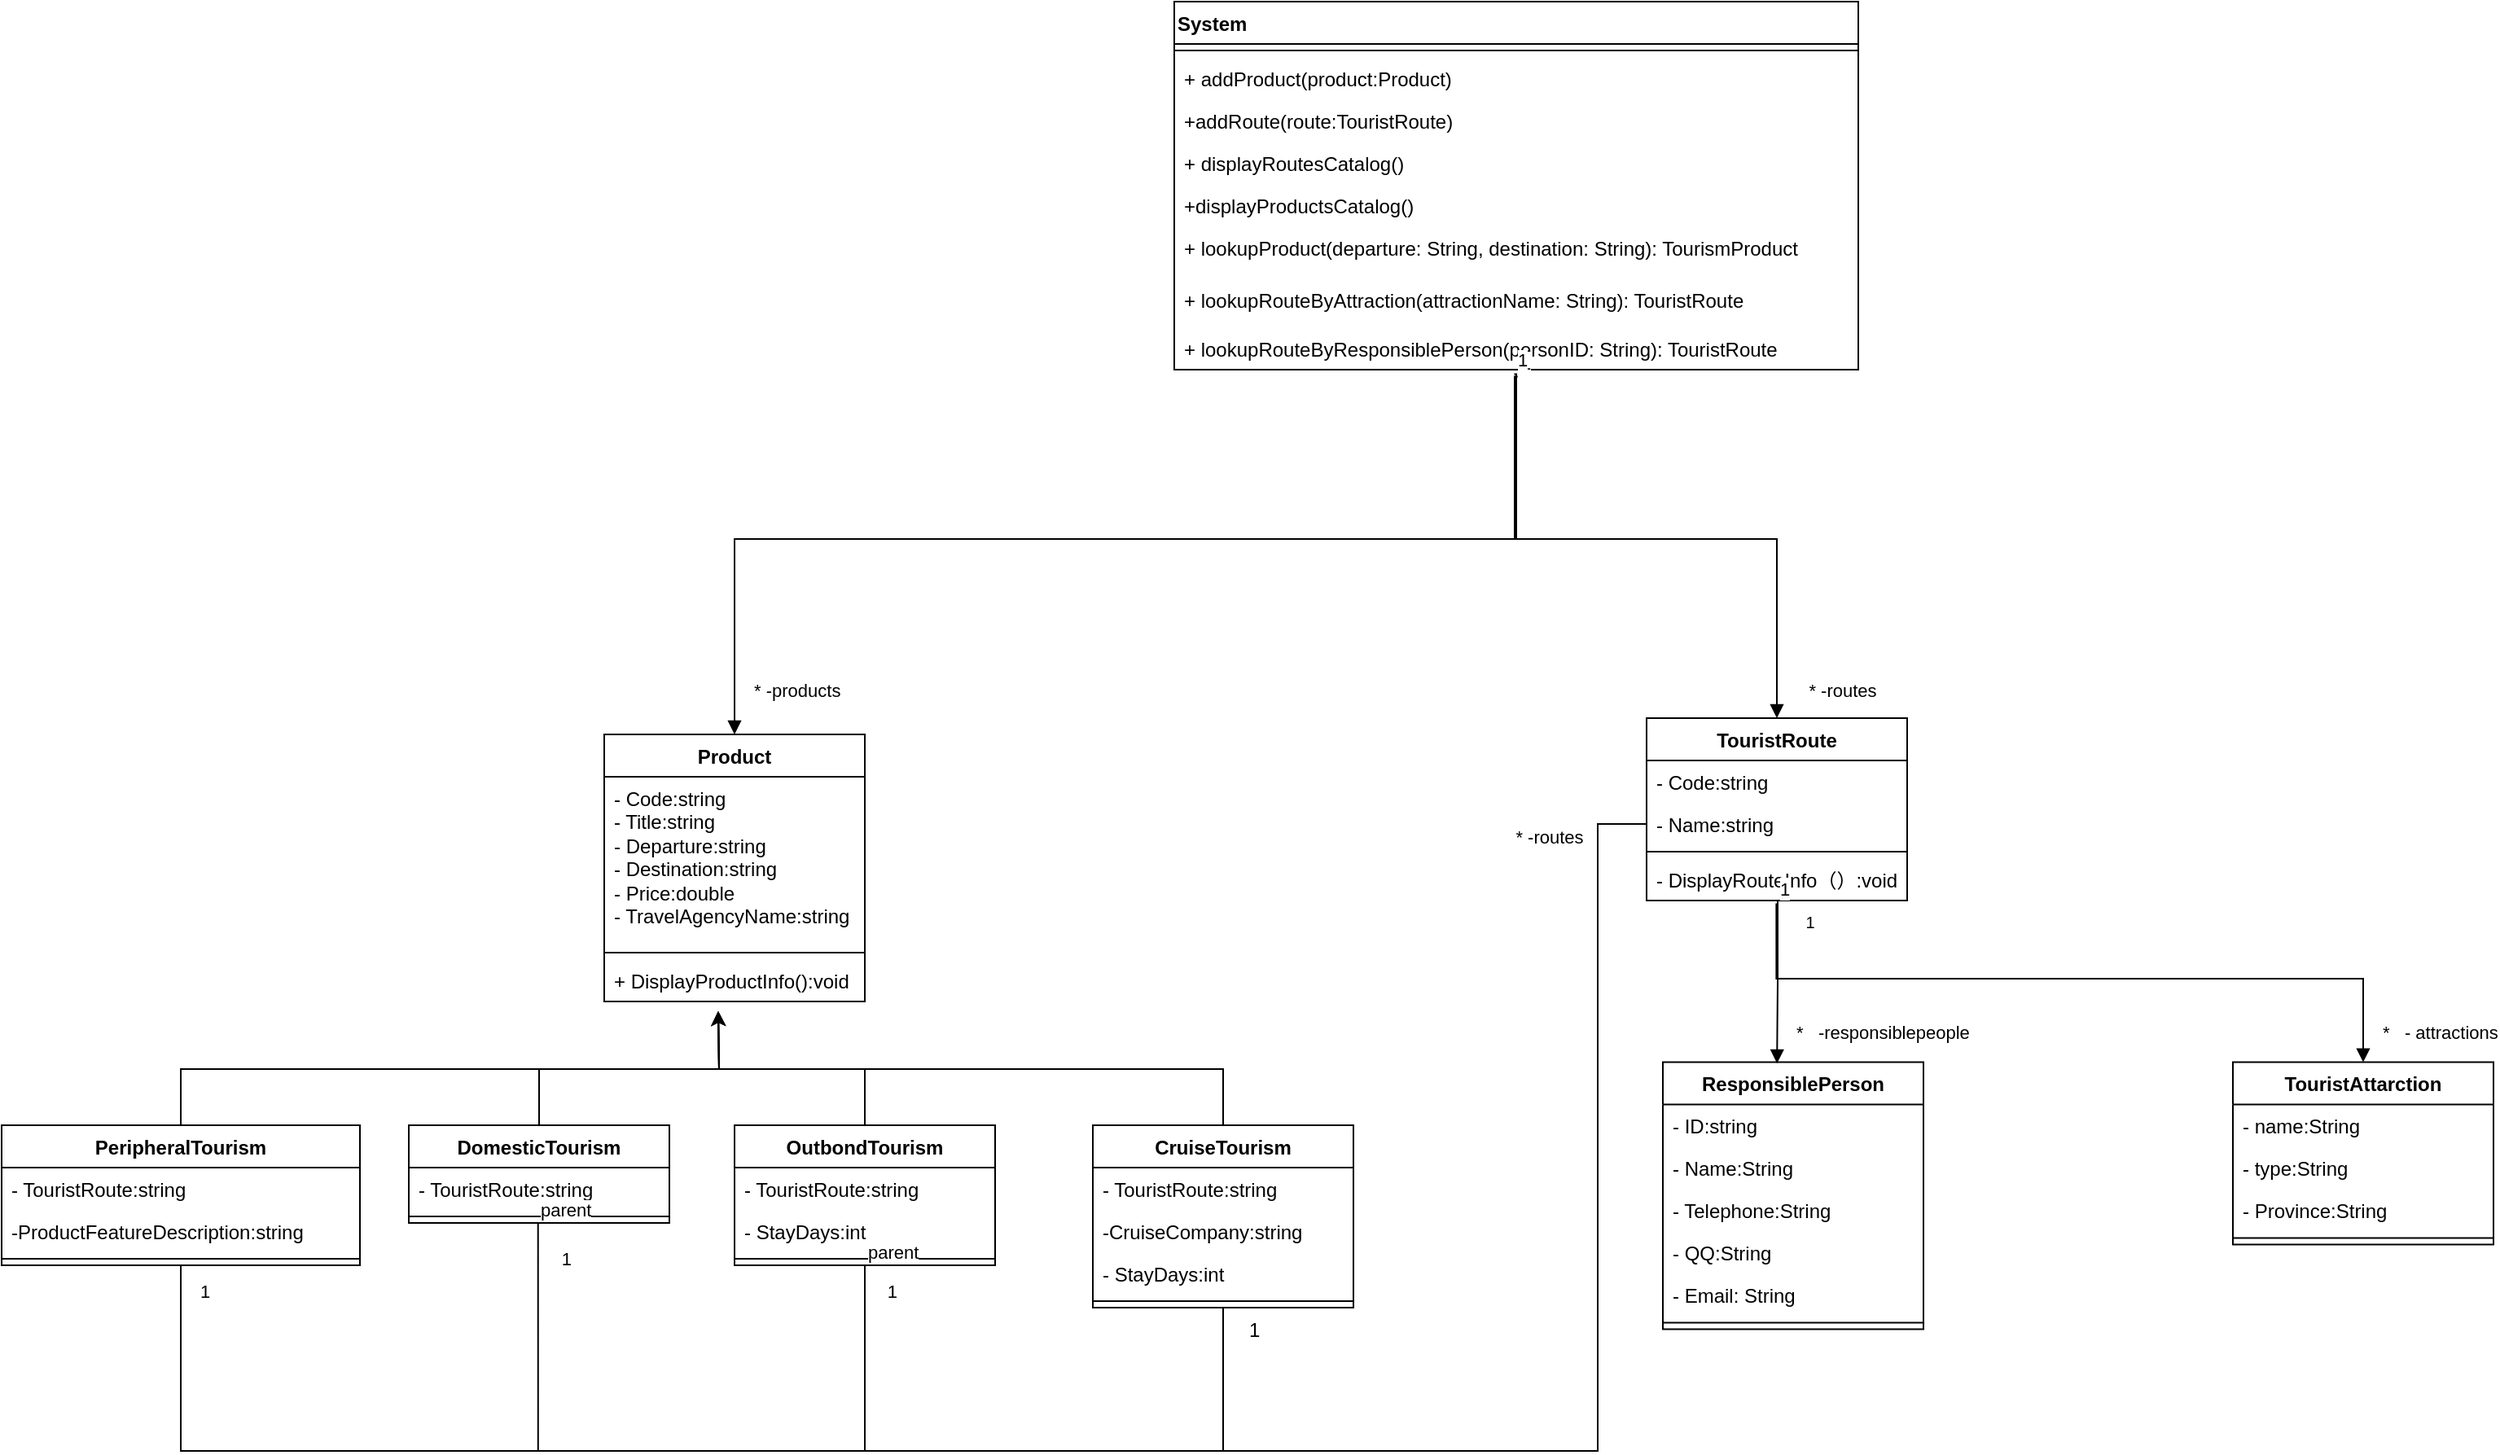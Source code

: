 <mxfile version="24.7.8" pages="3">
  <diagram id="C5RBs43oDa-KdzZeNtuy" name="Page-1">
    <mxGraphModel dx="1213" dy="770" grid="1" gridSize="10" guides="1" tooltips="1" connect="1" arrows="1" fold="1" page="1" pageScale="1" pageWidth="2339" pageHeight="3300" math="0" shadow="0">
      <root>
        <mxCell id="WIyWlLk6GJQsqaUBKTNV-0" />
        <mxCell id="WIyWlLk6GJQsqaUBKTNV-1" parent="WIyWlLk6GJQsqaUBKTNV-0" />
        <mxCell id="kn_j7XCJbJrEArzHgRln-6" value="Product" style="swimlane;fontStyle=1;align=center;verticalAlign=top;childLayout=stackLayout;horizontal=1;startSize=26;horizontalStack=0;resizeParent=1;resizeParentMax=0;resizeLast=0;collapsible=1;marginBottom=0;whiteSpace=wrap;html=1;" parent="WIyWlLk6GJQsqaUBKTNV-1" vertex="1">
          <mxGeometry x="890" y="560" width="160" height="164" as="geometry">
            <mxRectangle x="1480" y="500" width="80" height="30" as="alternateBounds" />
          </mxGeometry>
        </mxCell>
        <mxCell id="kn_j7XCJbJrEArzHgRln-7" value="- Code:string&lt;div&gt;- Title:string&lt;/div&gt;&lt;div&gt;- Departure:string&lt;/div&gt;&lt;div&gt;- Destination:string&lt;/div&gt;&lt;div&gt;- Price:double&lt;/div&gt;&lt;div&gt;- TravelAgencyName:string&lt;/div&gt;" style="text;strokeColor=none;fillColor=none;align=left;verticalAlign=top;spacingLeft=4;spacingRight=4;overflow=hidden;rotatable=0;points=[[0,0.5],[1,0.5]];portConstraint=eastwest;whiteSpace=wrap;html=1;" parent="kn_j7XCJbJrEArzHgRln-6" vertex="1">
          <mxGeometry y="26" width="160" height="104" as="geometry" />
        </mxCell>
        <mxCell id="kn_j7XCJbJrEArzHgRln-8" value="" style="line;strokeWidth=1;fillColor=none;align=left;verticalAlign=middle;spacingTop=-1;spacingLeft=3;spacingRight=3;rotatable=0;labelPosition=right;points=[];portConstraint=eastwest;strokeColor=inherit;" parent="kn_j7XCJbJrEArzHgRln-6" vertex="1">
          <mxGeometry y="130" width="160" height="8" as="geometry" />
        </mxCell>
        <mxCell id="kn_j7XCJbJrEArzHgRln-9" value="+ DisplayProductInfo():void" style="text;strokeColor=none;fillColor=none;align=left;verticalAlign=top;spacingLeft=4;spacingRight=4;overflow=hidden;rotatable=0;points=[[0,0.5],[1,0.5]];portConstraint=eastwest;whiteSpace=wrap;html=1;" parent="kn_j7XCJbJrEArzHgRln-6" vertex="1">
          <mxGeometry y="138" width="160" height="26" as="geometry" />
        </mxCell>
        <mxCell id="kn_j7XCJbJrEArzHgRln-47" style="edgeStyle=orthogonalEdgeStyle;rounded=0;orthogonalLoop=1;jettySize=auto;html=1;exitX=0.5;exitY=0;exitDx=0;exitDy=0;" parent="WIyWlLk6GJQsqaUBKTNV-1" source="kn_j7XCJbJrEArzHgRln-20" edge="1">
          <mxGeometry relative="1" as="geometry">
            <mxPoint x="960" y="730" as="targetPoint" />
          </mxGeometry>
        </mxCell>
        <mxCell id="kn_j7XCJbJrEArzHgRln-20" value="DomesticTourism" style="swimlane;fontStyle=1;align=center;verticalAlign=top;childLayout=stackLayout;horizontal=1;startSize=26;horizontalStack=0;resizeParent=1;resizeParentMax=0;resizeLast=0;collapsible=1;marginBottom=0;whiteSpace=wrap;html=1;" parent="WIyWlLk6GJQsqaUBKTNV-1" vertex="1">
          <mxGeometry x="770" y="800" width="160" height="60" as="geometry">
            <mxRectangle x="1360" y="740" width="130" height="30" as="alternateBounds" />
          </mxGeometry>
        </mxCell>
        <mxCell id="kn_j7XCJbJrEArzHgRln-21" value="- TouristRoute:string" style="text;strokeColor=none;fillColor=none;align=left;verticalAlign=top;spacingLeft=4;spacingRight=4;overflow=hidden;rotatable=0;points=[[0,0.5],[1,0.5]];portConstraint=eastwest;whiteSpace=wrap;html=1;" parent="kn_j7XCJbJrEArzHgRln-20" vertex="1">
          <mxGeometry y="26" width="160" height="26" as="geometry" />
        </mxCell>
        <mxCell id="kn_j7XCJbJrEArzHgRln-22" value="" style="line;strokeWidth=1;fillColor=none;align=left;verticalAlign=middle;spacingTop=-1;spacingLeft=3;spacingRight=3;rotatable=0;labelPosition=right;points=[];portConstraint=eastwest;strokeColor=inherit;" parent="kn_j7XCJbJrEArzHgRln-20" vertex="1">
          <mxGeometry y="52" width="160" height="8" as="geometry" />
        </mxCell>
        <mxCell id="kn_j7XCJbJrEArzHgRln-35" style="edgeStyle=orthogonalEdgeStyle;rounded=0;orthogonalLoop=1;jettySize=auto;html=1;exitX=0.5;exitY=0;exitDx=0;exitDy=0;" parent="WIyWlLk6GJQsqaUBKTNV-1" source="kn_j7XCJbJrEArzHgRln-29" edge="1">
          <mxGeometry relative="1" as="geometry">
            <mxPoint x="960" y="730" as="targetPoint" />
          </mxGeometry>
        </mxCell>
        <mxCell id="kn_j7XCJbJrEArzHgRln-29" value="OutbondTourism" style="swimlane;fontStyle=1;align=center;verticalAlign=top;childLayout=stackLayout;horizontal=1;startSize=26;horizontalStack=0;resizeParent=1;resizeParentMax=0;resizeLast=0;collapsible=1;marginBottom=0;whiteSpace=wrap;html=1;" parent="WIyWlLk6GJQsqaUBKTNV-1" vertex="1">
          <mxGeometry x="970" y="800" width="160" height="86" as="geometry" />
        </mxCell>
        <mxCell id="kn_j7XCJbJrEArzHgRln-30" value="- TouristRoute:string" style="text;strokeColor=none;fillColor=none;align=left;verticalAlign=top;spacingLeft=4;spacingRight=4;overflow=hidden;rotatable=0;points=[[0,0.5],[1,0.5]];portConstraint=eastwest;whiteSpace=wrap;html=1;" parent="kn_j7XCJbJrEArzHgRln-29" vertex="1">
          <mxGeometry y="26" width="160" height="26" as="geometry" />
        </mxCell>
        <mxCell id="kn_j7XCJbJrEArzHgRln-52" value="- StayDays:int" style="text;strokeColor=none;fillColor=none;align=left;verticalAlign=top;spacingLeft=4;spacingRight=4;overflow=hidden;rotatable=0;points=[[0,0.5],[1,0.5]];portConstraint=eastwest;whiteSpace=wrap;html=1;" parent="kn_j7XCJbJrEArzHgRln-29" vertex="1">
          <mxGeometry y="52" width="160" height="26" as="geometry" />
        </mxCell>
        <mxCell id="kn_j7XCJbJrEArzHgRln-31" value="" style="line;strokeWidth=1;fillColor=none;align=left;verticalAlign=middle;spacingTop=-1;spacingLeft=3;spacingRight=3;rotatable=0;labelPosition=right;points=[];portConstraint=eastwest;strokeColor=inherit;" parent="kn_j7XCJbJrEArzHgRln-29" vertex="1">
          <mxGeometry y="78" width="160" height="8" as="geometry" />
        </mxCell>
        <mxCell id="kn_j7XCJbJrEArzHgRln-50" style="edgeStyle=orthogonalEdgeStyle;rounded=0;orthogonalLoop=1;jettySize=auto;html=1;exitX=0.5;exitY=0;exitDx=0;exitDy=0;" parent="WIyWlLk6GJQsqaUBKTNV-1" source="kn_j7XCJbJrEArzHgRln-36" edge="1">
          <mxGeometry relative="1" as="geometry">
            <mxPoint x="960" y="730" as="targetPoint" />
          </mxGeometry>
        </mxCell>
        <mxCell id="kn_j7XCJbJrEArzHgRln-36" value="CruiseTourism" style="swimlane;fontStyle=1;align=center;verticalAlign=top;childLayout=stackLayout;horizontal=1;startSize=26;horizontalStack=0;resizeParent=1;resizeParentMax=0;resizeLast=0;collapsible=1;marginBottom=0;whiteSpace=wrap;html=1;" parent="WIyWlLk6GJQsqaUBKTNV-1" vertex="1">
          <mxGeometry x="1190" y="800" width="160" height="112" as="geometry" />
        </mxCell>
        <mxCell id="kn_j7XCJbJrEArzHgRln-37" value="- TouristRoute:string" style="text;strokeColor=none;fillColor=none;align=left;verticalAlign=top;spacingLeft=4;spacingRight=4;overflow=hidden;rotatable=0;points=[[0,0.5],[1,0.5]];portConstraint=eastwest;whiteSpace=wrap;html=1;" parent="kn_j7XCJbJrEArzHgRln-36" vertex="1">
          <mxGeometry y="26" width="160" height="26" as="geometry" />
        </mxCell>
        <mxCell id="kn_j7XCJbJrEArzHgRln-54" value="-CruiseCompany:string" style="text;strokeColor=none;fillColor=none;align=left;verticalAlign=top;spacingLeft=4;spacingRight=4;overflow=hidden;rotatable=0;points=[[0,0.5],[1,0.5]];portConstraint=eastwest;whiteSpace=wrap;html=1;" parent="kn_j7XCJbJrEArzHgRln-36" vertex="1">
          <mxGeometry y="52" width="160" height="26" as="geometry" />
        </mxCell>
        <mxCell id="kn_j7XCJbJrEArzHgRln-53" value="- StayDays:int" style="text;strokeColor=none;fillColor=none;align=left;verticalAlign=top;spacingLeft=4;spacingRight=4;overflow=hidden;rotatable=0;points=[[0,0.5],[1,0.5]];portConstraint=eastwest;whiteSpace=wrap;html=1;" parent="kn_j7XCJbJrEArzHgRln-36" vertex="1">
          <mxGeometry y="78" width="160" height="26" as="geometry" />
        </mxCell>
        <mxCell id="kn_j7XCJbJrEArzHgRln-38" value="" style="line;strokeWidth=1;fillColor=none;align=left;verticalAlign=middle;spacingTop=-1;spacingLeft=3;spacingRight=3;rotatable=0;labelPosition=right;points=[];portConstraint=eastwest;strokeColor=inherit;" parent="kn_j7XCJbJrEArzHgRln-36" vertex="1">
          <mxGeometry y="104" width="160" height="8" as="geometry" />
        </mxCell>
        <mxCell id="kn_j7XCJbJrEArzHgRln-45" style="edgeStyle=orthogonalEdgeStyle;rounded=0;orthogonalLoop=1;jettySize=auto;html=1;exitX=0.5;exitY=0;exitDx=0;exitDy=0;" parent="WIyWlLk6GJQsqaUBKTNV-1" source="kn_j7XCJbJrEArzHgRln-40" edge="1">
          <mxGeometry relative="1" as="geometry">
            <mxPoint x="960" y="730" as="targetPoint" />
          </mxGeometry>
        </mxCell>
        <mxCell id="kn_j7XCJbJrEArzHgRln-40" value="PeripheralTourism" style="swimlane;fontStyle=1;align=center;verticalAlign=top;childLayout=stackLayout;horizontal=1;startSize=26;horizontalStack=0;resizeParent=1;resizeParentMax=0;resizeLast=0;collapsible=1;marginBottom=0;whiteSpace=wrap;html=1;" parent="WIyWlLk6GJQsqaUBKTNV-1" vertex="1">
          <mxGeometry x="520" y="800" width="220" height="86" as="geometry" />
        </mxCell>
        <mxCell id="kn_j7XCJbJrEArzHgRln-41" value="- TouristRoute:string" style="text;strokeColor=none;fillColor=none;align=left;verticalAlign=top;spacingLeft=4;spacingRight=4;overflow=hidden;rotatable=0;points=[[0,0.5],[1,0.5]];portConstraint=eastwest;whiteSpace=wrap;html=1;" parent="kn_j7XCJbJrEArzHgRln-40" vertex="1">
          <mxGeometry y="26" width="220" height="26" as="geometry" />
        </mxCell>
        <mxCell id="kn_j7XCJbJrEArzHgRln-51" value="-ProductFeatureDescription:string" style="text;strokeColor=none;fillColor=none;align=left;verticalAlign=top;spacingLeft=4;spacingRight=4;overflow=hidden;rotatable=0;points=[[0,0.5],[1,0.5]];portConstraint=eastwest;whiteSpace=wrap;html=1;" parent="kn_j7XCJbJrEArzHgRln-40" vertex="1">
          <mxGeometry y="52" width="220" height="26" as="geometry" />
        </mxCell>
        <mxCell id="kn_j7XCJbJrEArzHgRln-42" value="" style="line;strokeWidth=1;fillColor=none;align=left;verticalAlign=middle;spacingTop=-1;spacingLeft=3;spacingRight=3;rotatable=0;labelPosition=right;points=[];portConstraint=eastwest;strokeColor=inherit;" parent="kn_j7XCJbJrEArzHgRln-40" vertex="1">
          <mxGeometry y="78" width="220" height="8" as="geometry" />
        </mxCell>
        <mxCell id="kn_j7XCJbJrEArzHgRln-59" value="TouristRoute" style="swimlane;fontStyle=1;align=center;verticalAlign=top;childLayout=stackLayout;horizontal=1;startSize=26;horizontalStack=0;resizeParent=1;resizeParentMax=0;resizeLast=0;collapsible=1;marginBottom=0;whiteSpace=wrap;html=1;" parent="WIyWlLk6GJQsqaUBKTNV-1" vertex="1">
          <mxGeometry x="1530" y="550" width="160" height="112" as="geometry" />
        </mxCell>
        <mxCell id="kn_j7XCJbJrEArzHgRln-60" value="- Code:string" style="text;strokeColor=none;fillColor=none;align=left;verticalAlign=top;spacingLeft=4;spacingRight=4;overflow=hidden;rotatable=0;points=[[0,0.5],[1,0.5]];portConstraint=eastwest;whiteSpace=wrap;html=1;" parent="kn_j7XCJbJrEArzHgRln-59" vertex="1">
          <mxGeometry y="26" width="160" height="26" as="geometry" />
        </mxCell>
        <mxCell id="kn_j7XCJbJrEArzHgRln-63" value="- Name:string" style="text;strokeColor=none;fillColor=none;align=left;verticalAlign=top;spacingLeft=4;spacingRight=4;overflow=hidden;rotatable=0;points=[[0,0.5],[1,0.5]];portConstraint=eastwest;whiteSpace=wrap;html=1;" parent="kn_j7XCJbJrEArzHgRln-59" vertex="1">
          <mxGeometry y="52" width="160" height="26" as="geometry" />
        </mxCell>
        <mxCell id="kn_j7XCJbJrEArzHgRln-61" value="" style="line;strokeWidth=1;fillColor=none;align=left;verticalAlign=middle;spacingTop=-1;spacingLeft=3;spacingRight=3;rotatable=0;labelPosition=right;points=[];portConstraint=eastwest;strokeColor=inherit;" parent="kn_j7XCJbJrEArzHgRln-59" vertex="1">
          <mxGeometry y="78" width="160" height="8" as="geometry" />
        </mxCell>
        <mxCell id="kn_j7XCJbJrEArzHgRln-62" value="- DisplayRouteInfo（）:void" style="text;strokeColor=none;fillColor=none;align=left;verticalAlign=top;spacingLeft=4;spacingRight=4;overflow=hidden;rotatable=0;points=[[0,0.5],[1,0.5]];portConstraint=eastwest;whiteSpace=wrap;html=1;" parent="kn_j7XCJbJrEArzHgRln-59" vertex="1">
          <mxGeometry y="86" width="160" height="26" as="geometry" />
        </mxCell>
        <mxCell id="kn_j7XCJbJrEArzHgRln-66" value="ResponsiblePerson" style="swimlane;fontStyle=1;align=center;verticalAlign=top;childLayout=stackLayout;horizontal=1;startSize=26;horizontalStack=0;resizeParent=1;resizeParentMax=0;resizeLast=0;collapsible=1;marginBottom=0;whiteSpace=wrap;html=1;" parent="WIyWlLk6GJQsqaUBKTNV-1" vertex="1">
          <mxGeometry x="1540" y="761.31" width="160" height="164" as="geometry" />
        </mxCell>
        <mxCell id="kn_j7XCJbJrEArzHgRln-67" value="- ID:string" style="text;strokeColor=none;fillColor=none;align=left;verticalAlign=top;spacingLeft=4;spacingRight=4;overflow=hidden;rotatable=0;points=[[0,0.5],[1,0.5]];portConstraint=eastwest;whiteSpace=wrap;html=1;" parent="kn_j7XCJbJrEArzHgRln-66" vertex="1">
          <mxGeometry y="26" width="160" height="26" as="geometry" />
        </mxCell>
        <mxCell id="kn_j7XCJbJrEArzHgRln-70" value="- Name:String" style="text;strokeColor=none;fillColor=none;align=left;verticalAlign=top;spacingLeft=4;spacingRight=4;overflow=hidden;rotatable=0;points=[[0,0.5],[1,0.5]];portConstraint=eastwest;whiteSpace=wrap;html=1;" parent="kn_j7XCJbJrEArzHgRln-66" vertex="1">
          <mxGeometry y="52" width="160" height="26" as="geometry" />
        </mxCell>
        <mxCell id="kn_j7XCJbJrEArzHgRln-71" value="- Telephone:String" style="text;strokeColor=none;fillColor=none;align=left;verticalAlign=top;spacingLeft=4;spacingRight=4;overflow=hidden;rotatable=0;points=[[0,0.5],[1,0.5]];portConstraint=eastwest;whiteSpace=wrap;html=1;" parent="kn_j7XCJbJrEArzHgRln-66" vertex="1">
          <mxGeometry y="78" width="160" height="26" as="geometry" />
        </mxCell>
        <mxCell id="kn_j7XCJbJrEArzHgRln-72" value="- QQ:String" style="text;strokeColor=none;fillColor=none;align=left;verticalAlign=top;spacingLeft=4;spacingRight=4;overflow=hidden;rotatable=0;points=[[0,0.5],[1,0.5]];portConstraint=eastwest;whiteSpace=wrap;html=1;" parent="kn_j7XCJbJrEArzHgRln-66" vertex="1">
          <mxGeometry y="104" width="160" height="26" as="geometry" />
        </mxCell>
        <mxCell id="kn_j7XCJbJrEArzHgRln-73" value="- Email: String" style="text;strokeColor=none;fillColor=none;align=left;verticalAlign=top;spacingLeft=4;spacingRight=4;overflow=hidden;rotatable=0;points=[[0,0.5],[1,0.5]];portConstraint=eastwest;whiteSpace=wrap;html=1;" parent="kn_j7XCJbJrEArzHgRln-66" vertex="1">
          <mxGeometry y="130" width="160" height="26" as="geometry" />
        </mxCell>
        <mxCell id="kn_j7XCJbJrEArzHgRln-68" value="" style="line;strokeWidth=1;fillColor=none;align=left;verticalAlign=middle;spacingTop=-1;spacingLeft=3;spacingRight=3;rotatable=0;labelPosition=right;points=[];portConstraint=eastwest;strokeColor=inherit;" parent="kn_j7XCJbJrEArzHgRln-66" vertex="1">
          <mxGeometry y="156" width="160" height="8" as="geometry" />
        </mxCell>
        <mxCell id="kn_j7XCJbJrEArzHgRln-76" value="*&amp;nbsp; &amp;nbsp;-responsiblepeople" style="endArrow=block;endFill=1;html=1;edgeStyle=orthogonalEdgeStyle;align=left;verticalAlign=top;rounded=0;exitX=0.503;exitY=1.017;exitDx=0;exitDy=0;exitPerimeter=0;entryX=0.438;entryY=0.004;entryDx=0;entryDy=0;entryPerimeter=0;" parent="WIyWlLk6GJQsqaUBKTNV-1" source="kn_j7XCJbJrEArzHgRln-62" target="kn_j7XCJbJrEArzHgRln-66" edge="1">
          <mxGeometry x="0.361" y="10" relative="1" as="geometry">
            <mxPoint x="1560" y="700" as="sourcePoint" />
            <mxPoint x="1720" y="700" as="targetPoint" />
            <mxPoint as="offset" />
          </mxGeometry>
        </mxCell>
        <mxCell id="kn_j7XCJbJrEArzHgRln-77" value="1" style="edgeLabel;resizable=0;html=1;align=left;verticalAlign=bottom;" parent="kn_j7XCJbJrEArzHgRln-76" connectable="0" vertex="1">
          <mxGeometry x="-1" relative="1" as="geometry" />
        </mxCell>
        <mxCell id="kn_j7XCJbJrEArzHgRln-78" value="1" style="text;align=center;fontStyle=0;verticalAlign=middle;spacingLeft=3;spacingRight=3;strokeColor=none;rotatable=0;points=[[0,0.5],[1,0.5]];portConstraint=eastwest;html=1;fontSize=10;" parent="WIyWlLk6GJQsqaUBKTNV-1" vertex="1">
          <mxGeometry x="1600" y="670" width="60" height="10" as="geometry" />
        </mxCell>
        <mxCell id="kn_j7XCJbJrEArzHgRln-79" value="TouristAttarction" style="swimlane;fontStyle=1;align=center;verticalAlign=top;childLayout=stackLayout;horizontal=1;startSize=26;horizontalStack=0;resizeParent=1;resizeParentMax=0;resizeLast=0;collapsible=1;marginBottom=0;whiteSpace=wrap;html=1;" parent="WIyWlLk6GJQsqaUBKTNV-1" vertex="1">
          <mxGeometry x="1890" y="761.31" width="160" height="112" as="geometry" />
        </mxCell>
        <mxCell id="kn_j7XCJbJrEArzHgRln-80" value="- name:String" style="text;strokeColor=none;fillColor=none;align=left;verticalAlign=top;spacingLeft=4;spacingRight=4;overflow=hidden;rotatable=0;points=[[0,0.5],[1,0.5]];portConstraint=eastwest;whiteSpace=wrap;html=1;" parent="kn_j7XCJbJrEArzHgRln-79" vertex="1">
          <mxGeometry y="26" width="160" height="26" as="geometry" />
        </mxCell>
        <mxCell id="kn_j7XCJbJrEArzHgRln-83" value="- type:String" style="text;strokeColor=none;fillColor=none;align=left;verticalAlign=top;spacingLeft=4;spacingRight=4;overflow=hidden;rotatable=0;points=[[0,0.5],[1,0.5]];portConstraint=eastwest;whiteSpace=wrap;html=1;" parent="kn_j7XCJbJrEArzHgRln-79" vertex="1">
          <mxGeometry y="52" width="160" height="26" as="geometry" />
        </mxCell>
        <mxCell id="kn_j7XCJbJrEArzHgRln-84" value="- Province:String" style="text;strokeColor=none;fillColor=none;align=left;verticalAlign=top;spacingLeft=4;spacingRight=4;overflow=hidden;rotatable=0;points=[[0,0.5],[1,0.5]];portConstraint=eastwest;whiteSpace=wrap;html=1;" parent="kn_j7XCJbJrEArzHgRln-79" vertex="1">
          <mxGeometry y="78" width="160" height="26" as="geometry" />
        </mxCell>
        <mxCell id="kn_j7XCJbJrEArzHgRln-81" value="" style="line;strokeWidth=1;fillColor=none;align=left;verticalAlign=middle;spacingTop=-1;spacingLeft=3;spacingRight=3;rotatable=0;labelPosition=right;points=[];portConstraint=eastwest;strokeColor=inherit;" parent="kn_j7XCJbJrEArzHgRln-79" vertex="1">
          <mxGeometry y="104" width="160" height="8" as="geometry" />
        </mxCell>
        <mxCell id="kn_j7XCJbJrEArzHgRln-85" value="*&amp;nbsp; &amp;nbsp;- attractions" style="endArrow=block;endFill=1;html=1;edgeStyle=orthogonalEdgeStyle;align=left;verticalAlign=top;rounded=0;exitX=0.498;exitY=1.068;exitDx=0;exitDy=0;exitPerimeter=0;entryX=0.5;entryY=0;entryDx=0;entryDy=0;" parent="WIyWlLk6GJQsqaUBKTNV-1" source="kn_j7XCJbJrEArzHgRln-62" target="kn_j7XCJbJrEArzHgRln-79" edge="1">
          <mxGeometry x="0.863" y="10" relative="1" as="geometry">
            <mxPoint x="1610" y="660" as="sourcePoint" />
            <mxPoint x="1970" y="630" as="targetPoint" />
            <Array as="points">
              <mxPoint x="1610" y="710" />
              <mxPoint x="1970" y="710" />
            </Array>
            <mxPoint as="offset" />
          </mxGeometry>
        </mxCell>
        <mxCell id="kn_j7XCJbJrEArzHgRln-86" value="1" style="edgeLabel;resizable=0;html=1;align=left;verticalAlign=bottom;" parent="kn_j7XCJbJrEArzHgRln-85" connectable="0" vertex="1">
          <mxGeometry x="-1" relative="1" as="geometry" />
        </mxCell>
        <mxCell id="kn_j7XCJbJrEArzHgRln-93" value="System" style="swimlane;fontStyle=1;align=left;verticalAlign=top;childLayout=stackLayout;horizontal=1;startSize=26;horizontalStack=0;resizeParent=1;resizeParentMax=0;resizeLast=0;collapsible=1;marginBottom=0;whiteSpace=wrap;html=1;" parent="WIyWlLk6GJQsqaUBKTNV-1" vertex="1">
          <mxGeometry x="1240" y="110" width="420" height="226" as="geometry" />
        </mxCell>
        <mxCell id="kn_j7XCJbJrEArzHgRln-95" value="" style="line;strokeWidth=1;fillColor=none;align=left;verticalAlign=middle;spacingTop=-1;spacingLeft=3;spacingRight=3;rotatable=0;labelPosition=right;points=[];portConstraint=eastwest;strokeColor=inherit;" parent="kn_j7XCJbJrEArzHgRln-93" vertex="1">
          <mxGeometry y="26" width="420" height="8" as="geometry" />
        </mxCell>
        <mxCell id="kn_j7XCJbJrEArzHgRln-96" value="+ addProduct(product:Product)" style="text;strokeColor=none;fillColor=none;align=left;verticalAlign=top;spacingLeft=4;spacingRight=4;overflow=hidden;rotatable=0;points=[[0,0.5],[1,0.5]];portConstraint=eastwest;whiteSpace=wrap;html=1;" parent="kn_j7XCJbJrEArzHgRln-93" vertex="1">
          <mxGeometry y="34" width="420" height="26" as="geometry" />
        </mxCell>
        <mxCell id="kn_j7XCJbJrEArzHgRln-97" value="+addRoute(route:TouristRoute)" style="text;strokeColor=none;fillColor=none;align=left;verticalAlign=top;spacingLeft=4;spacingRight=4;overflow=hidden;rotatable=0;points=[[0,0.5],[1,0.5]];portConstraint=eastwest;whiteSpace=wrap;html=1;" parent="kn_j7XCJbJrEArzHgRln-93" vertex="1">
          <mxGeometry y="60" width="420" height="26" as="geometry" />
        </mxCell>
        <mxCell id="kn_j7XCJbJrEArzHgRln-99" value="+ displayRoutesCatalog()" style="text;strokeColor=none;fillColor=none;align=left;verticalAlign=top;spacingLeft=4;spacingRight=4;overflow=hidden;rotatable=0;points=[[0,0.5],[1,0.5]];portConstraint=eastwest;whiteSpace=wrap;html=1;" parent="kn_j7XCJbJrEArzHgRln-93" vertex="1">
          <mxGeometry y="86" width="420" height="26" as="geometry" />
        </mxCell>
        <mxCell id="kn_j7XCJbJrEArzHgRln-98" value="+displayProductsCatalog()" style="text;strokeColor=none;fillColor=none;align=left;verticalAlign=top;spacingLeft=4;spacingRight=4;overflow=hidden;rotatable=0;points=[[0,0.5],[1,0.5]];portConstraint=eastwest;whiteSpace=wrap;html=1;" parent="kn_j7XCJbJrEArzHgRln-93" vertex="1">
          <mxGeometry y="112" width="420" height="26" as="geometry" />
        </mxCell>
        <mxCell id="kn_j7XCJbJrEArzHgRln-100" value="+&amp;nbsp;lookupProduct(departure: String, destination: String): TourismProduct" style="text;strokeColor=none;fillColor=none;align=left;verticalAlign=top;spacingLeft=4;spacingRight=4;overflow=hidden;rotatable=0;points=[[0,0.5],[1,0.5]];portConstraint=eastwest;whiteSpace=wrap;html=1;" parent="kn_j7XCJbJrEArzHgRln-93" vertex="1">
          <mxGeometry y="138" width="420" height="32" as="geometry" />
        </mxCell>
        <mxCell id="kn_j7XCJbJrEArzHgRln-101" value="+&amp;nbsp;lookupRouteByAttraction(attractionName: String): TouristRoute" style="text;strokeColor=none;fillColor=none;align=left;verticalAlign=top;spacingLeft=4;spacingRight=4;overflow=hidden;rotatable=0;points=[[0,0.5],[1,0.5]];portConstraint=eastwest;whiteSpace=wrap;html=1;" parent="kn_j7XCJbJrEArzHgRln-93" vertex="1">
          <mxGeometry y="170" width="420" height="30" as="geometry" />
        </mxCell>
        <mxCell id="kn_j7XCJbJrEArzHgRln-102" value="+ lookupRouteByResponsiblePerson(personID: String): TouristRoute" style="text;strokeColor=none;fillColor=none;align=left;verticalAlign=top;spacingLeft=4;spacingRight=4;overflow=hidden;rotatable=0;points=[[0,0.5],[1,0.5]];portConstraint=eastwest;whiteSpace=wrap;html=1;" parent="kn_j7XCJbJrEArzHgRln-93" vertex="1">
          <mxGeometry y="200" width="420" height="26" as="geometry" />
        </mxCell>
        <mxCell id="kn_j7XCJbJrEArzHgRln-103" value="" style="endArrow=block;endFill=1;html=1;edgeStyle=orthogonalEdgeStyle;align=left;verticalAlign=top;rounded=0;entryX=0.5;entryY=0;entryDx=0;entryDy=0;exitX=0.502;exitY=1.163;exitDx=0;exitDy=0;exitPerimeter=0;" parent="WIyWlLk6GJQsqaUBKTNV-1" source="kn_j7XCJbJrEArzHgRln-102" target="kn_j7XCJbJrEArzHgRln-6" edge="1">
          <mxGeometry x="-0.921" y="41" relative="1" as="geometry">
            <mxPoint x="1590" y="400" as="sourcePoint" />
            <mxPoint x="1350" y="440" as="targetPoint" />
            <Array as="points">
              <mxPoint x="1449" y="340" />
              <mxPoint x="1449" y="440" />
              <mxPoint x="970" y="440" />
            </Array>
            <mxPoint as="offset" />
          </mxGeometry>
        </mxCell>
        <mxCell id="kn_j7XCJbJrEArzHgRln-104" value="1" style="edgeLabel;resizable=0;html=1;align=left;verticalAlign=bottom;" parent="kn_j7XCJbJrEArzHgRln-103" connectable="0" vertex="1">
          <mxGeometry x="-1" relative="1" as="geometry" />
        </mxCell>
        <mxCell id="kn_j7XCJbJrEArzHgRln-105" value="* -products" style="endArrow=block;endFill=1;html=1;edgeStyle=orthogonalEdgeStyle;align=left;verticalAlign=top;rounded=0;entryX=0.5;entryY=0;entryDx=0;entryDy=0;exitX=0.497;exitY=1.107;exitDx=0;exitDy=0;exitPerimeter=0;" parent="WIyWlLk6GJQsqaUBKTNV-1" source="kn_j7XCJbJrEArzHgRln-102" target="kn_j7XCJbJrEArzHgRln-59" edge="1">
          <mxGeometry x="-0.45" y="-477" relative="1" as="geometry">
            <mxPoint x="1190" y="440" as="sourcePoint" />
            <mxPoint x="1350" y="440" as="targetPoint" />
            <Array as="points">
              <mxPoint x="1450" y="440" />
              <mxPoint x="1610" y="440" />
            </Array>
            <mxPoint x="-470" y="-397" as="offset" />
          </mxGeometry>
        </mxCell>
        <mxCell id="kn_j7XCJbJrEArzHgRln-106" value="1" style="edgeLabel;resizable=0;html=1;align=left;verticalAlign=bottom;" parent="kn_j7XCJbJrEArzHgRln-105" connectable="0" vertex="1">
          <mxGeometry x="-1" relative="1" as="geometry" />
        </mxCell>
        <mxCell id="kn_j7XCJbJrEArzHgRln-107" value="* -routes" style="text;align=center;fontStyle=0;verticalAlign=middle;spacingLeft=3;spacingRight=3;strokeColor=none;rotatable=0;points=[[0,0.5],[1,0.5]];portConstraint=eastwest;html=1;fontSize=11;" parent="WIyWlLk6GJQsqaUBKTNV-1" vertex="1">
          <mxGeometry x="1610" y="520" width="80" height="26" as="geometry" />
        </mxCell>
        <mxCell id="kn_j7XCJbJrEArzHgRln-108" value="" style="endArrow=none;html=1;edgeStyle=orthogonalEdgeStyle;rounded=0;entryX=0;entryY=0.5;entryDx=0;entryDy=0;exitX=0.5;exitY=1;exitDx=0;exitDy=0;" parent="WIyWlLk6GJQsqaUBKTNV-1" source="kn_j7XCJbJrEArzHgRln-36" target="kn_j7XCJbJrEArzHgRln-63" edge="1">
          <mxGeometry relative="1" as="geometry">
            <mxPoint x="1140" y="600" as="sourcePoint" />
            <mxPoint x="1300" y="600" as="targetPoint" />
            <Array as="points">
              <mxPoint x="1270" y="1000" />
              <mxPoint x="1500" y="1000" />
              <mxPoint x="1500" y="615" />
            </Array>
          </mxGeometry>
        </mxCell>
        <mxCell id="kn_j7XCJbJrEArzHgRln-112" value="" style="endArrow=none;html=1;edgeStyle=orthogonalEdgeStyle;rounded=0;exitX=0.5;exitY=1;exitDx=0;exitDy=0;" parent="WIyWlLk6GJQsqaUBKTNV-1" source="kn_j7XCJbJrEArzHgRln-29" edge="1">
          <mxGeometry relative="1" as="geometry">
            <mxPoint x="1140" y="810" as="sourcePoint" />
            <mxPoint x="1270" y="1000" as="targetPoint" />
            <Array as="points">
              <mxPoint x="1050" y="1000" />
            </Array>
          </mxGeometry>
        </mxCell>
        <mxCell id="kn_j7XCJbJrEArzHgRln-113" value="parent" style="edgeLabel;resizable=0;html=1;align=left;verticalAlign=bottom;" parent="kn_j7XCJbJrEArzHgRln-112" connectable="0" vertex="1">
          <mxGeometry x="-1" relative="1" as="geometry" />
        </mxCell>
        <mxCell id="kn_j7XCJbJrEArzHgRln-115" value="* -routes" style="text;align=center;fontStyle=0;verticalAlign=middle;spacingLeft=3;spacingRight=3;strokeColor=none;rotatable=0;points=[[0,0.5],[1,0.5]];portConstraint=eastwest;html=1;fontSize=11;" parent="WIyWlLk6GJQsqaUBKTNV-1" vertex="1">
          <mxGeometry x="1430" y="610" width="80" height="26" as="geometry" />
        </mxCell>
        <mxCell id="kn_j7XCJbJrEArzHgRln-116" value="" style="endArrow=none;html=1;edgeStyle=orthogonalEdgeStyle;rounded=0;exitX=0.496;exitY=1.029;exitDx=0;exitDy=0;exitPerimeter=0;" parent="WIyWlLk6GJQsqaUBKTNV-1" source="kn_j7XCJbJrEArzHgRln-22" edge="1">
          <mxGeometry relative="1" as="geometry">
            <mxPoint x="790" y="810" as="sourcePoint" />
            <mxPoint x="1050" y="1000" as="targetPoint" />
            <Array as="points">
              <mxPoint x="849" y="1000" />
            </Array>
          </mxGeometry>
        </mxCell>
        <mxCell id="kn_j7XCJbJrEArzHgRln-117" value="parent" style="edgeLabel;resizable=0;html=1;align=left;verticalAlign=bottom;" parent="kn_j7XCJbJrEArzHgRln-116" connectable="0" vertex="1">
          <mxGeometry x="-1" relative="1" as="geometry" />
        </mxCell>
        <mxCell id="kn_j7XCJbJrEArzHgRln-118" value="1" style="edgeLabel;resizable=0;html=1;align=right;verticalAlign=bottom;" parent="kn_j7XCJbJrEArzHgRln-116" connectable="0" vertex="1">
          <mxGeometry x="1" relative="1" as="geometry">
            <mxPoint x="20" y="-90" as="offset" />
          </mxGeometry>
        </mxCell>
        <mxCell id="kn_j7XCJbJrEArzHgRln-119" value="" style="endArrow=none;html=1;edgeStyle=orthogonalEdgeStyle;rounded=0;exitX=0.5;exitY=1;exitDx=0;exitDy=0;" parent="WIyWlLk6GJQsqaUBKTNV-1" source="kn_j7XCJbJrEArzHgRln-40" edge="1">
          <mxGeometry relative="1" as="geometry">
            <mxPoint x="790" y="810" as="sourcePoint" />
            <mxPoint x="850" y="1000" as="targetPoint" />
            <Array as="points">
              <mxPoint x="630" y="1000" />
            </Array>
          </mxGeometry>
        </mxCell>
        <mxCell id="kn_j7XCJbJrEArzHgRln-120" value="1" style="edgeLabel;resizable=0;html=1;align=left;verticalAlign=bottom;" parent="kn_j7XCJbJrEArzHgRln-119" connectable="0" vertex="1">
          <mxGeometry x="-1" relative="1" as="geometry">
            <mxPoint x="10" y="24" as="offset" />
          </mxGeometry>
        </mxCell>
        <mxCell id="kn_j7XCJbJrEArzHgRln-121" value="1" style="edgeLabel;resizable=0;html=1;align=right;verticalAlign=bottom;" parent="kn_j7XCJbJrEArzHgRln-119" connectable="0" vertex="1">
          <mxGeometry x="1" relative="1" as="geometry">
            <mxPoint x="20" y="-110" as="offset" />
          </mxGeometry>
        </mxCell>
        <mxCell id="kn_j7XCJbJrEArzHgRln-122" value="1" style="text;strokeColor=none;fillColor=none;align=left;verticalAlign=top;spacingLeft=4;spacingRight=4;overflow=hidden;rotatable=0;points=[[0,0.5],[1,0.5]];portConstraint=eastwest;whiteSpace=wrap;html=1;" parent="WIyWlLk6GJQsqaUBKTNV-1" vertex="1">
          <mxGeometry x="1280" y="912" width="100" height="26" as="geometry" />
        </mxCell>
      </root>
    </mxGraphModel>
  </diagram>
  <diagram id="fY-r3YzKL78zP-LCiXv5" name="第 2 页">
    <mxGraphModel dx="1628" dy="1497" grid="0" gridSize="10" guides="1" tooltips="1" connect="1" arrows="1" fold="1" page="0" pageScale="1" pageWidth="1169" pageHeight="827" math="0" shadow="1">
      <root>
        <mxCell id="0" />
        <mxCell id="1" parent="0" />
        <mxCell id="4EB8Psn6O-BigjPQr9G0-3" value="UserManagement" style="swimlane;fontStyle=2;align=center;verticalAlign=top;childLayout=stackLayout;horizontal=1;startSize=26;horizontalStack=0;resizeParent=1;resizeLast=0;collapsible=1;marginBottom=0;rounded=0;shadow=0;strokeWidth=1;labelBackgroundColor=none;" parent="1" vertex="1">
          <mxGeometry x="615" y="594" width="245" height="372" as="geometry">
            <mxRectangle x="230" y="140" width="160" height="26" as="alternateBounds" />
          </mxGeometry>
        </mxCell>
        <mxCell id="4EB8Psn6O-BigjPQr9G0-4" value="-ID:String" style="text;align=left;verticalAlign=top;spacingLeft=4;spacingRight=4;overflow=hidden;rotatable=0;points=[[0,0.5],[1,0.5]];portConstraint=eastwest;labelBackgroundColor=none;" parent="4EB8Psn6O-BigjPQr9G0-3" vertex="1">
          <mxGeometry y="26" width="245" height="26" as="geometry" />
        </mxCell>
        <mxCell id="4EB8Psn6O-BigjPQr9G0-5" value="-name:String" style="text;align=left;verticalAlign=top;spacingLeft=4;spacingRight=4;overflow=hidden;rotatable=0;points=[[0,0.5],[1,0.5]];portConstraint=eastwest;rounded=0;shadow=0;html=0;labelBackgroundColor=none;" parent="4EB8Psn6O-BigjPQr9G0-3" vertex="1">
          <mxGeometry y="52" width="245" height="26" as="geometry" />
        </mxCell>
        <mxCell id="4EB8Psn6O-BigjPQr9G0-6" value="-phoneNumber:String" style="text;align=left;verticalAlign=top;spacingLeft=4;spacingRight=4;overflow=hidden;rotatable=0;points=[[0,0.5],[1,0.5]];portConstraint=eastwest;rounded=0;shadow=0;html=0;labelBackgroundColor=none;" parent="4EB8Psn6O-BigjPQr9G0-3" vertex="1">
          <mxGeometry y="78" width="245" height="26" as="geometry" />
        </mxCell>
        <mxCell id="4EB8Psn6O-BigjPQr9G0-66" value="-email:String" style="text;align=left;verticalAlign=top;spacingLeft=4;spacingRight=4;overflow=hidden;rotatable=0;points=[[0,0.5],[1,0.5]];portConstraint=eastwest;rounded=0;shadow=0;html=0;labelBackgroundColor=none;" parent="4EB8Psn6O-BigjPQr9G0-3" vertex="1">
          <mxGeometry y="104" width="245" height="26" as="geometry" />
        </mxCell>
        <mxCell id="4EB8Psn6O-BigjPQr9G0-7" value="" style="line;html=1;strokeWidth=1;align=left;verticalAlign=middle;spacingTop=-1;spacingLeft=3;spacingRight=3;rotatable=0;labelPosition=right;points=[];portConstraint=eastwest;labelBackgroundColor=none;" parent="4EB8Psn6O-BigjPQr9G0-3" vertex="1">
          <mxGeometry y="130" width="245" height="8" as="geometry" />
        </mxCell>
        <mxCell id="4EB8Psn6O-BigjPQr9G0-8" value="+setID(ID:String):void" style="text;align=left;verticalAlign=top;spacingLeft=4;spacingRight=4;overflow=hidden;rotatable=0;points=[[0,0.5],[1,0.5]];portConstraint=eastwest;labelBackgroundColor=none;" parent="4EB8Psn6O-BigjPQr9G0-3" vertex="1">
          <mxGeometry y="138" width="245" height="26" as="geometry" />
        </mxCell>
        <mxCell id="BxSPVIajZblq-_sVraYG-2" value="+getID():String" style="text;align=left;verticalAlign=top;spacingLeft=4;spacingRight=4;overflow=hidden;rotatable=0;points=[[0,0.5],[1,0.5]];portConstraint=eastwest;whiteSpace=wrap;html=1;labelBackgroundColor=none;" parent="4EB8Psn6O-BigjPQr9G0-3" vertex="1">
          <mxGeometry y="164" width="245" height="26" as="geometry" />
        </mxCell>
        <mxCell id="4EB8Psn6O-BigjPQr9G0-80" value="+getID():String" style="text;align=left;verticalAlign=top;spacingLeft=4;spacingRight=4;overflow=hidden;rotatable=0;points=[[0,0.5],[1,0.5]];portConstraint=eastwest;whiteSpace=wrap;html=1;labelBackgroundColor=none;" parent="4EB8Psn6O-BigjPQr9G0-3" vertex="1">
          <mxGeometry y="190" width="245" height="26" as="geometry" />
        </mxCell>
        <mxCell id="4EB8Psn6O-BigjPQr9G0-81" value="+getName():String" style="text;align=left;verticalAlign=top;spacingLeft=4;spacingRight=4;overflow=hidden;rotatable=0;points=[[0,0.5],[1,0.5]];portConstraint=eastwest;whiteSpace=wrap;html=1;labelBackgroundColor=none;" parent="4EB8Psn6O-BigjPQr9G0-3" vertex="1">
          <mxGeometry y="216" width="245" height="26" as="geometry" />
        </mxCell>
        <mxCell id="4EB8Psn6O-BigjPQr9G0-82" value="+setName(Name:String)" style="text;align=left;verticalAlign=top;spacingLeft=4;spacingRight=4;overflow=hidden;rotatable=0;points=[[0,0.5],[1,0.5]];portConstraint=eastwest;whiteSpace=wrap;html=1;labelBackgroundColor=none;" parent="4EB8Psn6O-BigjPQr9G0-3" vertex="1">
          <mxGeometry y="242" width="245" height="26" as="geometry" />
        </mxCell>
        <mxCell id="4EB8Psn6O-BigjPQr9G0-83" value="+getPhoneNumber():String" style="text;align=left;verticalAlign=top;spacingLeft=4;spacingRight=4;overflow=hidden;rotatable=0;points=[[0,0.5],[1,0.5]];portConstraint=eastwest;labelBackgroundColor=none;" parent="4EB8Psn6O-BigjPQr9G0-3" vertex="1">
          <mxGeometry y="268" width="245" height="26" as="geometry" />
        </mxCell>
        <mxCell id="4EB8Psn6O-BigjPQr9G0-85" value="+setPhoneNumber(phoneNumber:String)" style="text;align=left;verticalAlign=top;spacingLeft=4;spacingRight=4;overflow=hidden;rotatable=0;points=[[0,0.5],[1,0.5]];portConstraint=eastwest;labelBackgroundColor=none;" parent="4EB8Psn6O-BigjPQr9G0-3" vertex="1">
          <mxGeometry y="294" width="245" height="26" as="geometry" />
        </mxCell>
        <mxCell id="4EB8Psn6O-BigjPQr9G0-86" value="+getEmail():String" style="text;align=left;verticalAlign=top;spacingLeft=4;spacingRight=4;overflow=hidden;rotatable=0;points=[[0,0.5],[1,0.5]];portConstraint=eastwest;labelBackgroundColor=none;" parent="4EB8Psn6O-BigjPQr9G0-3" vertex="1">
          <mxGeometry y="320" width="245" height="26" as="geometry" />
        </mxCell>
        <mxCell id="4EB8Psn6O-BigjPQr9G0-84" value="+setEmail(Email:String)" style="text;align=left;verticalAlign=top;spacingLeft=4;spacingRight=4;overflow=hidden;rotatable=0;points=[[0,0.5],[1,0.5]];portConstraint=eastwest;labelBackgroundColor=none;" parent="4EB8Psn6O-BigjPQr9G0-3" vertex="1">
          <mxGeometry y="346" width="245" height="26" as="geometry" />
        </mxCell>
        <mxCell id="4EB8Psn6O-BigjPQr9G0-9" value="Student" style="swimlane;fontStyle=0;align=center;verticalAlign=top;childLayout=stackLayout;horizontal=1;startSize=26;horizontalStack=0;resizeParent=1;resizeLast=0;collapsible=1;marginBottom=0;rounded=0;shadow=0;strokeWidth=1;labelBackgroundColor=none;" parent="1" vertex="1">
          <mxGeometry x="320" y="1134" width="280" height="346" as="geometry">
            <mxRectangle x="130" y="380" width="160" height="26" as="alternateBounds" />
          </mxGeometry>
        </mxCell>
        <mxCell id="4EB8Psn6O-BigjPQr9G0-10" value="-studentNumber:String" style="text;align=left;verticalAlign=top;spacingLeft=4;spacingRight=4;overflow=hidden;rotatable=0;points=[[0,0.5],[1,0.5]];portConstraint=eastwest;labelBackgroundColor=none;" parent="4EB8Psn6O-BigjPQr9G0-9" vertex="1">
          <mxGeometry y="26" width="280" height="26" as="geometry" />
        </mxCell>
        <mxCell id="4EB8Psn6O-BigjPQr9G0-11" value="-gender:String" style="text;align=left;verticalAlign=top;spacingLeft=4;spacingRight=4;overflow=hidden;rotatable=0;points=[[0,0.5],[1,0.5]];portConstraint=eastwest;rounded=0;shadow=0;html=0;labelBackgroundColor=none;" parent="4EB8Psn6O-BigjPQr9G0-9" vertex="1">
          <mxGeometry y="52" width="280" height="26" as="geometry" />
        </mxCell>
        <mxCell id="4EB8Psn6O-BigjPQr9G0-68" value="-grade:int" style="text;align=left;verticalAlign=top;spacingLeft=4;spacingRight=4;overflow=hidden;rotatable=0;points=[[0,0.5],[1,0.5]];portConstraint=eastwest;whiteSpace=wrap;html=1;labelBackgroundColor=none;" parent="4EB8Psn6O-BigjPQr9G0-9" vertex="1">
          <mxGeometry y="78" width="280" height="26" as="geometry" />
        </mxCell>
        <mxCell id="4EB8Psn6O-BigjPQr9G0-69" value="-department:String" style="text;align=left;verticalAlign=top;spacingLeft=4;spacingRight=4;overflow=hidden;rotatable=0;points=[[0,0.5],[1,0.5]];portConstraint=eastwest;whiteSpace=wrap;html=1;labelBackgroundColor=none;" parent="4EB8Psn6O-BigjPQr9G0-9" vertex="1">
          <mxGeometry y="104" width="280" height="26" as="geometry" />
        </mxCell>
        <mxCell id="4EB8Psn6O-BigjPQr9G0-12" value="" style="line;html=1;strokeWidth=1;align=left;verticalAlign=middle;spacingTop=-1;spacingLeft=3;spacingRight=3;rotatable=0;labelPosition=right;points=[];portConstraint=eastwest;labelBackgroundColor=none;" parent="4EB8Psn6O-BigjPQr9G0-9" vertex="1">
          <mxGeometry y="130" width="280" height="8" as="geometry" />
        </mxCell>
        <mxCell id="4EB8Psn6O-BigjPQr9G0-13" value="+getStudentNumber():String" style="text;align=left;verticalAlign=top;spacingLeft=4;spacingRight=4;overflow=hidden;rotatable=0;points=[[0,0.5],[1,0.5]];portConstraint=eastwest;fontStyle=0;labelBackgroundColor=none;" parent="4EB8Psn6O-BigjPQr9G0-9" vertex="1">
          <mxGeometry y="138" width="280" height="26" as="geometry" />
        </mxCell>
        <mxCell id="4EB8Psn6O-BigjPQr9G0-14" value="+setStudentNumber(StudentNumber:String)" style="text;align=left;verticalAlign=top;spacingLeft=4;spacingRight=4;overflow=hidden;rotatable=0;points=[[0,0.5],[1,0.5]];portConstraint=eastwest;labelBackgroundColor=none;" parent="4EB8Psn6O-BigjPQr9G0-9" vertex="1">
          <mxGeometry y="164" width="280" height="26" as="geometry" />
        </mxCell>
        <mxCell id="4EB8Psn6O-BigjPQr9G0-87" value="+getGender():String" style="text;align=left;verticalAlign=top;spacingLeft=4;spacingRight=4;overflow=hidden;rotatable=0;points=[[0,0.5],[1,0.5]];portConstraint=eastwest;fontStyle=0;labelBackgroundColor=none;" parent="4EB8Psn6O-BigjPQr9G0-9" vertex="1">
          <mxGeometry y="190" width="280" height="26" as="geometry" />
        </mxCell>
        <mxCell id="4EB8Psn6O-BigjPQr9G0-88" value="+setGender(gender:String)" style="text;align=left;verticalAlign=top;spacingLeft=4;spacingRight=4;overflow=hidden;rotatable=0;points=[[0,0.5],[1,0.5]];portConstraint=eastwest;fontStyle=0;labelBackgroundColor=none;" parent="4EB8Psn6O-BigjPQr9G0-9" vertex="1">
          <mxGeometry y="216" width="280" height="26" as="geometry" />
        </mxCell>
        <mxCell id="4EB8Psn6O-BigjPQr9G0-89" value="+getGrade():String" style="text;align=left;verticalAlign=top;spacingLeft=4;spacingRight=4;overflow=hidden;rotatable=0;points=[[0,0.5],[1,0.5]];portConstraint=eastwest;fontStyle=0;labelBackgroundColor=none;" parent="4EB8Psn6O-BigjPQr9G0-9" vertex="1">
          <mxGeometry y="242" width="280" height="26" as="geometry" />
        </mxCell>
        <mxCell id="4EB8Psn6O-BigjPQr9G0-90" value="+setGrade(grade:String)" style="text;align=left;verticalAlign=top;spacingLeft=4;spacingRight=4;overflow=hidden;rotatable=0;points=[[0,0.5],[1,0.5]];portConstraint=eastwest;fontStyle=0;labelBackgroundColor=none;" parent="4EB8Psn6O-BigjPQr9G0-9" vertex="1">
          <mxGeometry y="268" width="280" height="26" as="geometry" />
        </mxCell>
        <mxCell id="4EB8Psn6O-BigjPQr9G0-91" value="+getDepartment():String" style="text;align=left;verticalAlign=top;spacingLeft=4;spacingRight=4;overflow=hidden;rotatable=0;points=[[0,0.5],[1,0.5]];portConstraint=eastwest;whiteSpace=wrap;html=1;labelBackgroundColor=none;" parent="4EB8Psn6O-BigjPQr9G0-9" vertex="1">
          <mxGeometry y="294" width="280" height="26" as="geometry" />
        </mxCell>
        <mxCell id="4EB8Psn6O-BigjPQr9G0-92" value="+setDepartment(department:String)" style="text;align=left;verticalAlign=top;spacingLeft=4;spacingRight=4;overflow=hidden;rotatable=0;points=[[0,0.5],[1,0.5]];portConstraint=eastwest;fontStyle=0;labelBackgroundColor=none;" parent="4EB8Psn6O-BigjPQr9G0-9" vertex="1">
          <mxGeometry y="320" width="280" height="26" as="geometry" />
        </mxCell>
        <mxCell id="4EB8Psn6O-BigjPQr9G0-15" value="Teacher" style="swimlane;fontStyle=0;align=center;verticalAlign=top;childLayout=stackLayout;horizontal=1;startSize=26;horizontalStack=0;resizeParent=1;resizeLast=0;collapsible=1;marginBottom=0;rounded=0;shadow=0;strokeWidth=1;labelBackgroundColor=none;" parent="1" vertex="1">
          <mxGeometry x="615" y="1134" width="245" height="190" as="geometry">
            <mxRectangle x="340" y="380" width="170" height="26" as="alternateBounds" />
          </mxGeometry>
        </mxCell>
        <mxCell id="4EB8Psn6O-BigjPQr9G0-16" value="-jobNumber:String" style="text;align=left;verticalAlign=top;spacingLeft=4;spacingRight=4;overflow=hidden;rotatable=0;points=[[0,0.5],[1,0.5]];portConstraint=eastwest;labelBackgroundColor=none;" parent="4EB8Psn6O-BigjPQr9G0-15" vertex="1">
          <mxGeometry y="26" width="245" height="26" as="geometry" />
        </mxCell>
        <mxCell id="4EB8Psn6O-BigjPQr9G0-70" value="-collegeName:String" style="text;align=left;verticalAlign=top;spacingLeft=4;spacingRight=4;overflow=hidden;rotatable=0;points=[[0,0.5],[1,0.5]];portConstraint=eastwest;whiteSpace=wrap;html=1;labelBackgroundColor=none;" parent="4EB8Psn6O-BigjPQr9G0-15" vertex="1">
          <mxGeometry y="52" width="245" height="26" as="geometry" />
        </mxCell>
        <mxCell id="4EB8Psn6O-BigjPQr9G0-17" value="" style="line;html=1;strokeWidth=1;align=left;verticalAlign=middle;spacingTop=-1;spacingLeft=3;spacingRight=3;rotatable=0;labelPosition=right;points=[];portConstraint=eastwest;labelBackgroundColor=none;" parent="4EB8Psn6O-BigjPQr9G0-15" vertex="1">
          <mxGeometry y="78" width="245" height="8" as="geometry" />
        </mxCell>
        <mxCell id="4EB8Psn6O-BigjPQr9G0-93" value="+getJobNumber():String" style="text;align=left;verticalAlign=top;spacingLeft=4;spacingRight=4;overflow=hidden;rotatable=0;points=[[0,0.5],[1,0.5]];portConstraint=eastwest;fontStyle=0;labelBackgroundColor=none;" parent="4EB8Psn6O-BigjPQr9G0-15" vertex="1">
          <mxGeometry y="86" width="245" height="26" as="geometry" />
        </mxCell>
        <mxCell id="4EB8Psn6O-BigjPQr9G0-94" value="+setJobNumber(jobNumber:String)" style="text;align=left;verticalAlign=top;spacingLeft=4;spacingRight=4;overflow=hidden;rotatable=0;points=[[0,0.5],[1,0.5]];portConstraint=eastwest;fontStyle=0;labelBackgroundColor=none;" parent="4EB8Psn6O-BigjPQr9G0-15" vertex="1">
          <mxGeometry y="112" width="245" height="26" as="geometry" />
        </mxCell>
        <mxCell id="4EB8Psn6O-BigjPQr9G0-95" value="+getCollegeName():String" style="text;align=left;verticalAlign=top;spacingLeft=4;spacingRight=4;overflow=hidden;rotatable=0;points=[[0,0.5],[1,0.5]];portConstraint=eastwest;fontStyle=0;labelBackgroundColor=none;" parent="4EB8Psn6O-BigjPQr9G0-15" vertex="1">
          <mxGeometry y="138" width="245" height="26" as="geometry" />
        </mxCell>
        <mxCell id="4EB8Psn6O-BigjPQr9G0-96" value="+setCollegeName(collegeName:String)" style="text;align=left;verticalAlign=top;spacingLeft=4;spacingRight=4;overflow=hidden;rotatable=0;points=[[0,0.5],[1,0.5]];portConstraint=eastwest;fontStyle=0;labelBackgroundColor=none;" parent="4EB8Psn6O-BigjPQr9G0-15" vertex="1">
          <mxGeometry y="164" width="245" height="26" as="geometry" />
        </mxCell>
        <mxCell id="4EB8Psn6O-BigjPQr9G0-18" value="ActivityManagement" style="swimlane;fontStyle=0;align=center;verticalAlign=top;childLayout=stackLayout;horizontal=1;startSize=26;horizontalStack=0;resizeParent=1;resizeLast=0;collapsible=1;marginBottom=0;rounded=0;shadow=0;strokeWidth=1;labelBackgroundColor=none;" parent="1" vertex="1">
          <mxGeometry x="1620" y="530" width="460" height="658" as="geometry">
            <mxRectangle x="550" y="140" width="160" height="26" as="alternateBounds" />
          </mxGeometry>
        </mxCell>
        <mxCell id="4EB8Psn6O-BigjPQr9G0-19" value="-ID:String" style="text;align=left;verticalAlign=top;spacingLeft=4;spacingRight=4;overflow=hidden;rotatable=0;points=[[0,0.5],[1,0.5]];portConstraint=eastwest;labelBackgroundColor=none;" parent="4EB8Psn6O-BigjPQr9G0-18" vertex="1">
          <mxGeometry y="26" width="460" height="26" as="geometry" />
        </mxCell>
        <mxCell id="4EB8Psn6O-BigjPQr9G0-20" value="-name:String" style="text;align=left;verticalAlign=top;spacingLeft=4;spacingRight=4;overflow=hidden;rotatable=0;points=[[0,0.5],[1,0.5]];portConstraint=eastwest;rounded=0;shadow=0;html=0;labelBackgroundColor=none;" parent="4EB8Psn6O-BigjPQr9G0-18" vertex="1">
          <mxGeometry y="52" width="460" height="26" as="geometry" />
        </mxCell>
        <mxCell id="4EB8Psn6O-BigjPQr9G0-21" value="-startTime:Date" style="text;align=left;verticalAlign=top;spacingLeft=4;spacingRight=4;overflow=hidden;rotatable=0;points=[[0,0.5],[1,0.5]];portConstraint=eastwest;rounded=0;shadow=0;html=0;labelBackgroundColor=none;" parent="4EB8Psn6O-BigjPQr9G0-18" vertex="1">
          <mxGeometry y="78" width="460" height="26" as="geometry" />
        </mxCell>
        <mxCell id="4EB8Psn6O-BigjPQr9G0-22" value="-endTime:Date" style="text;align=left;verticalAlign=top;spacingLeft=4;spacingRight=4;overflow=hidden;rotatable=0;points=[[0,0.5],[1,0.5]];portConstraint=eastwest;rounded=0;shadow=0;html=0;labelBackgroundColor=none;" parent="4EB8Psn6O-BigjPQr9G0-18" vertex="1">
          <mxGeometry y="104" width="460" height="26" as="geometry" />
        </mxCell>
        <mxCell id="4EB8Psn6O-BigjPQr9G0-23" value="-Description:String" style="text;align=left;verticalAlign=top;spacingLeft=4;spacingRight=4;overflow=hidden;rotatable=0;points=[[0,0.5],[1,0.5]];portConstraint=eastwest;rounded=0;shadow=0;html=0;labelBackgroundColor=none;" parent="4EB8Psn6O-BigjPQr9G0-18" vertex="1">
          <mxGeometry y="130" width="460" height="26" as="geometry" />
        </mxCell>
        <mxCell id="4EB8Psn6O-BigjPQr9G0-71" value="-site:String" style="text;align=left;verticalAlign=top;spacingLeft=4;spacingRight=4;overflow=hidden;rotatable=0;points=[[0,0.5],[1,0.5]];portConstraint=eastwest;whiteSpace=wrap;html=1;labelBackgroundColor=none;" parent="4EB8Psn6O-BigjPQr9G0-18" vertex="1">
          <mxGeometry y="156" width="460" height="26" as="geometry" />
        </mxCell>
        <mxCell id="4EB8Psn6O-BigjPQr9G0-24" value="" style="line;html=1;strokeWidth=1;align=left;verticalAlign=middle;spacingTop=-1;spacingLeft=3;spacingRight=3;rotatable=0;labelPosition=right;points=[];portConstraint=eastwest;labelBackgroundColor=none;" parent="4EB8Psn6O-BigjPQr9G0-18" vertex="1">
          <mxGeometry y="182" width="460" height="8" as="geometry" />
        </mxCell>
        <mxCell id="4EB8Psn6O-BigjPQr9G0-102" value="+getID(): String" style="text;align=left;verticalAlign=top;spacingLeft=4;spacingRight=4;overflow=hidden;rotatable=0;points=[[0,0.5],[1,0.5]];portConstraint=eastwest;rounded=0;shadow=0;html=0;labelBackgroundColor=none;" parent="4EB8Psn6O-BigjPQr9G0-18" vertex="1">
          <mxGeometry y="190" width="460" height="26" as="geometry" />
        </mxCell>
        <mxCell id="4EB8Psn6O-BigjPQr9G0-104" value="+getName(): String" style="text;align=left;verticalAlign=top;spacingLeft=4;spacingRight=4;overflow=hidden;rotatable=0;points=[[0,0.5],[1,0.5]];portConstraint=eastwest;rounded=0;shadow=0;html=0;labelBackgroundColor=none;" parent="4EB8Psn6O-BigjPQr9G0-18" vertex="1">
          <mxGeometry y="216" width="460" height="26" as="geometry" />
        </mxCell>
        <mxCell id="4EB8Psn6O-BigjPQr9G0-105" value="+getStartTime(): Date" style="text;align=left;verticalAlign=top;spacingLeft=4;spacingRight=4;overflow=hidden;rotatable=0;points=[[0,0.5],[1,0.5]];portConstraint=eastwest;rounded=0;shadow=0;html=0;labelBackgroundColor=none;" parent="4EB8Psn6O-BigjPQr9G0-18" vertex="1">
          <mxGeometry y="242" width="460" height="26" as="geometry" />
        </mxCell>
        <mxCell id="4EB8Psn6O-BigjPQr9G0-106" value="+getEndTime(): Date" style="text;align=left;verticalAlign=top;spacingLeft=4;spacingRight=4;overflow=hidden;rotatable=0;points=[[0,0.5],[1,0.5]];portConstraint=eastwest;rounded=0;shadow=0;html=0;labelBackgroundColor=none;" parent="4EB8Psn6O-BigjPQr9G0-18" vertex="1">
          <mxGeometry y="268" width="460" height="26" as="geometry" />
        </mxCell>
        <mxCell id="4EB8Psn6O-BigjPQr9G0-114" value="+getDescription(): String" style="text;align=left;verticalAlign=top;spacingLeft=4;spacingRight=4;overflow=hidden;rotatable=0;points=[[0,0.5],[1,0.5]];portConstraint=eastwest;rounded=0;shadow=0;html=0;labelBackgroundColor=none;" parent="4EB8Psn6O-BigjPQr9G0-18" vertex="1">
          <mxGeometry y="294" width="460" height="26" as="geometry" />
        </mxCell>
        <mxCell id="4EB8Psn6O-BigjPQr9G0-111" value="+getSite(): String" style="text;align=left;verticalAlign=top;spacingLeft=4;spacingRight=4;overflow=hidden;rotatable=0;points=[[0,0.5],[1,0.5]];portConstraint=eastwest;rounded=0;shadow=0;html=0;labelBackgroundColor=none;" parent="4EB8Psn6O-BigjPQr9G0-18" vertex="1">
          <mxGeometry y="320" width="460" height="26" as="geometry" />
        </mxCell>
        <mxCell id="4EB8Psn6O-BigjPQr9G0-113" value="+setID(ID:String)" style="text;align=left;verticalAlign=top;spacingLeft=4;spacingRight=4;overflow=hidden;rotatable=0;points=[[0,0.5],[1,0.5]];portConstraint=eastwest;rounded=0;shadow=0;html=0;labelBackgroundColor=none;" parent="4EB8Psn6O-BigjPQr9G0-18" vertex="1">
          <mxGeometry y="346" width="460" height="26" as="geometry" />
        </mxCell>
        <mxCell id="4EB8Psn6O-BigjPQr9G0-110" value="+setName(Name:String)" style="text;align=left;verticalAlign=top;spacingLeft=4;spacingRight=4;overflow=hidden;rotatable=0;points=[[0,0.5],[1,0.5]];portConstraint=eastwest;rounded=0;shadow=0;html=0;labelBackgroundColor=none;" parent="4EB8Psn6O-BigjPQr9G0-18" vertex="1">
          <mxGeometry y="372" width="460" height="26" as="geometry" />
        </mxCell>
        <mxCell id="4EB8Psn6O-BigjPQr9G0-112" value="+setStartTime(startTime:Date)" style="text;align=left;verticalAlign=top;spacingLeft=4;spacingRight=4;overflow=hidden;rotatable=0;points=[[0,0.5],[1,0.5]];portConstraint=eastwest;rounded=0;shadow=0;html=0;labelBackgroundColor=none;" parent="4EB8Psn6O-BigjPQr9G0-18" vertex="1">
          <mxGeometry y="398" width="460" height="26" as="geometry" />
        </mxCell>
        <mxCell id="4EB8Psn6O-BigjPQr9G0-109" value="+setEndTime(endTime:Date)" style="text;align=left;verticalAlign=top;spacingLeft=4;spacingRight=4;overflow=hidden;rotatable=0;points=[[0,0.5],[1,0.5]];portConstraint=eastwest;rounded=0;shadow=0;html=0;labelBackgroundColor=none;" parent="4EB8Psn6O-BigjPQr9G0-18" vertex="1">
          <mxGeometry y="424" width="460" height="26" as="geometry" />
        </mxCell>
        <mxCell id="4EB8Psn6O-BigjPQr9G0-107" value="+setDescription(description:String)" style="text;align=left;verticalAlign=top;spacingLeft=4;spacingRight=4;overflow=hidden;rotatable=0;points=[[0,0.5],[1,0.5]];portConstraint=eastwest;rounded=0;shadow=0;html=0;labelBackgroundColor=none;" parent="4EB8Psn6O-BigjPQr9G0-18" vertex="1">
          <mxGeometry y="450" width="460" height="26" as="geometry" />
        </mxCell>
        <mxCell id="4EB8Psn6O-BigjPQr9G0-108" value="+setSite(site:String)" style="text;align=left;verticalAlign=top;spacingLeft=4;spacingRight=4;overflow=hidden;rotatable=0;points=[[0,0.5],[1,0.5]];portConstraint=eastwest;rounded=0;shadow=0;html=0;labelBackgroundColor=none;" parent="4EB8Psn6O-BigjPQr9G0-18" vertex="1">
          <mxGeometry y="476" width="460" height="26" as="geometry" />
        </mxCell>
        <mxCell id="RiG3D5k4U8Nx224Txmzv-10" value="+addTeam(team:Team)" style="text;strokeColor=none;fillColor=none;align=left;verticalAlign=top;spacingLeft=4;spacingRight=4;overflow=hidden;rotatable=0;points=[[0,0.5],[1,0.5]];portConstraint=eastwest;whiteSpace=wrap;html=1;" vertex="1" parent="4EB8Psn6O-BigjPQr9G0-18">
          <mxGeometry y="502" width="460" height="26" as="geometry" />
        </mxCell>
        <mxCell id="RiG3D5k4U8Nx224Txmzv-11" value="+removeTeam(team:Team)" style="text;strokeColor=none;fillColor=none;align=left;verticalAlign=top;spacingLeft=4;spacingRight=4;overflow=hidden;rotatable=0;points=[[0,0.5],[1,0.5]];portConstraint=eastwest;whiteSpace=wrap;html=1;" vertex="1" parent="4EB8Psn6O-BigjPQr9G0-18">
          <mxGeometry y="528" width="460" height="26" as="geometry" />
        </mxCell>
        <mxCell id="RiG3D5k4U8Nx224Txmzv-13" value="+addTeacher(teacher:Teacher)" style="text;strokeColor=none;fillColor=none;align=left;verticalAlign=top;spacingLeft=4;spacingRight=4;overflow=hidden;rotatable=0;points=[[0,0.5],[1,0.5]];portConstraint=eastwest;whiteSpace=wrap;html=1;" vertex="1" parent="4EB8Psn6O-BigjPQr9G0-18">
          <mxGeometry y="554" width="460" height="26" as="geometry" />
        </mxCell>
        <mxCell id="RiG3D5k4U8Nx224Txmzv-14" value="+removeTeacher(teacher:Teacher)" style="text;strokeColor=none;fillColor=none;align=left;verticalAlign=top;spacingLeft=4;spacingRight=4;overflow=hidden;rotatable=0;points=[[0,0.5],[1,0.5]];portConstraint=eastwest;whiteSpace=wrap;html=1;" vertex="1" parent="4EB8Psn6O-BigjPQr9G0-18">
          <mxGeometry y="580" width="460" height="26" as="geometry" />
        </mxCell>
        <mxCell id="RiG3D5k4U8Nx224Txmzv-15" value="+addOrganizer(organizer:Organizer)" style="text;strokeColor=none;fillColor=none;align=left;verticalAlign=top;spacingLeft=4;spacingRight=4;overflow=hidden;rotatable=0;points=[[0,0.5],[1,0.5]];portConstraint=eastwest;whiteSpace=wrap;html=1;" vertex="1" parent="4EB8Psn6O-BigjPQr9G0-18">
          <mxGeometry y="606" width="460" height="26" as="geometry" />
        </mxCell>
        <mxCell id="RiG3D5k4U8Nx224Txmzv-16" value="+removeOrganizer(organizer:Organizer)" style="text;strokeColor=none;fillColor=none;align=left;verticalAlign=top;spacingLeft=4;spacingRight=4;overflow=hidden;rotatable=0;points=[[0,0.5],[1,0.5]];portConstraint=eastwest;whiteSpace=wrap;html=1;" vertex="1" parent="4EB8Psn6O-BigjPQr9G0-18">
          <mxGeometry y="632" width="460" height="26" as="geometry" />
        </mxCell>
        <mxCell id="4EB8Psn6O-BigjPQr9G0-27" value="ActivityManagementSystem" style="swimlane;fontStyle=1;align=center;verticalAlign=top;childLayout=stackLayout;horizontal=1;startSize=26;horizontalStack=0;resizeParent=1;resizeParentMax=0;resizeLast=0;collapsible=1;marginBottom=0;whiteSpace=wrap;html=1;labelBackgroundColor=none;" parent="1" vertex="1">
          <mxGeometry x="1077" y="-47" width="259" height="268" as="geometry" />
        </mxCell>
        <mxCell id="4EB8Psn6O-BigjPQr9G0-28" value="" style="line;strokeWidth=1;align=left;verticalAlign=middle;spacingTop=-1;spacingLeft=3;spacingRight=3;rotatable=0;labelPosition=right;points=[];portConstraint=eastwest;labelBackgroundColor=none;" parent="4EB8Psn6O-BigjPQr9G0-27" vertex="1">
          <mxGeometry y="26" width="259" height="8" as="geometry" />
        </mxCell>
        <mxCell id="RiG3D5k4U8Nx224Txmzv-1" value="+showUser:List&amp;lt;User&amp;gt;" style="text;strokeColor=none;fillColor=none;align=left;verticalAlign=top;spacingLeft=4;spacingRight=4;overflow=hidden;rotatable=0;points=[[0,0.5],[1,0.5]];portConstraint=eastwest;whiteSpace=wrap;html=1;" vertex="1" parent="4EB8Psn6O-BigjPQr9G0-27">
          <mxGeometry y="34" width="259" height="26" as="geometry" />
        </mxCell>
        <mxCell id="RiG3D5k4U8Nx224Txmzv-2" value="+showActivity:&amp;lt;Activity&amp;gt;" style="text;strokeColor=none;fillColor=none;align=left;verticalAlign=top;spacingLeft=4;spacingRight=4;overflow=hidden;rotatable=0;points=[[0,0.5],[1,0.5]];portConstraint=eastwest;whiteSpace=wrap;html=1;" vertex="1" parent="4EB8Psn6O-BigjPQr9G0-27">
          <mxGeometry y="60" width="259" height="26" as="geometry" />
        </mxCell>
        <mxCell id="RiG3D5k4U8Nx224Txmzv-3" value="+addUser(user:User)" style="text;strokeColor=none;fillColor=none;align=left;verticalAlign=top;spacingLeft=4;spacingRight=4;overflow=hidden;rotatable=0;points=[[0,0.5],[1,0.5]];portConstraint=eastwest;whiteSpace=wrap;html=1;" vertex="1" parent="4EB8Psn6O-BigjPQr9G0-27">
          <mxGeometry y="86" width="259" height="26" as="geometry" />
        </mxCell>
        <mxCell id="RiG3D5k4U8Nx224Txmzv-4" value="+removeUser(user:User)" style="text;strokeColor=none;fillColor=none;align=left;verticalAlign=top;spacingLeft=4;spacingRight=4;overflow=hidden;rotatable=0;points=[[0,0.5],[1,0.5]];portConstraint=eastwest;whiteSpace=wrap;html=1;" vertex="1" parent="4EB8Psn6O-BigjPQr9G0-27">
          <mxGeometry y="112" width="259" height="26" as="geometry" />
        </mxCell>
        <mxCell id="RiG3D5k4U8Nx224Txmzv-5" value="+addActivity(activity:Activity)" style="text;strokeColor=none;fillColor=none;align=left;verticalAlign=top;spacingLeft=4;spacingRight=4;overflow=hidden;rotatable=0;points=[[0,0.5],[1,0.5]];portConstraint=eastwest;whiteSpace=wrap;html=1;" vertex="1" parent="4EB8Psn6O-BigjPQr9G0-27">
          <mxGeometry y="138" width="259" height="26" as="geometry" />
        </mxCell>
        <mxCell id="RiG3D5k4U8Nx224Txmzv-6" value="+removeActivity(activity:Activity)" style="text;strokeColor=none;fillColor=none;align=left;verticalAlign=top;spacingLeft=4;spacingRight=4;overflow=hidden;rotatable=0;points=[[0,0.5],[1,0.5]];portConstraint=eastwest;whiteSpace=wrap;html=1;" vertex="1" parent="4EB8Psn6O-BigjPQr9G0-27">
          <mxGeometry y="164" width="259" height="26" as="geometry" />
        </mxCell>
        <mxCell id="RiG3D5k4U8Nx224Txmzv-7" value="+searchUser(user:User)" style="text;strokeColor=none;fillColor=none;align=left;verticalAlign=top;spacingLeft=4;spacingRight=4;overflow=hidden;rotatable=0;points=[[0,0.5],[1,0.5]];portConstraint=eastwest;whiteSpace=wrap;html=1;" vertex="1" parent="4EB8Psn6O-BigjPQr9G0-27">
          <mxGeometry y="190" width="259" height="26" as="geometry" />
        </mxCell>
        <mxCell id="RiG3D5k4U8Nx224Txmzv-8" value="+searchActivity(activity:Activity)" style="text;strokeColor=none;fillColor=none;align=left;verticalAlign=top;spacingLeft=4;spacingRight=4;overflow=hidden;rotatable=0;points=[[0,0.5],[1,0.5]];portConstraint=eastwest;whiteSpace=wrap;html=1;" vertex="1" parent="4EB8Psn6O-BigjPQr9G0-27">
          <mxGeometry y="216" width="259" height="26" as="geometry" />
        </mxCell>
        <mxCell id="RiG3D5k4U8Nx224Txmzv-9" value="+getActivity(activity:Activity):List&amp;lt;Activity&amp;gt;" style="text;strokeColor=none;fillColor=none;align=left;verticalAlign=top;spacingLeft=4;spacingRight=4;overflow=hidden;rotatable=0;points=[[0,0.5],[1,0.5]];portConstraint=eastwest;whiteSpace=wrap;html=1;" vertex="1" parent="4EB8Psn6O-BigjPQr9G0-27">
          <mxGeometry y="242" width="259" height="26" as="geometry" />
        </mxCell>
        <mxCell id="RiG3D5k4U8Nx224Txmzv-27" style="edgeStyle=orthogonalEdgeStyle;rounded=0;orthogonalLoop=1;jettySize=auto;html=1;exitX=1;exitY=0.5;exitDx=0;exitDy=0;entryX=0;entryY=0.5;entryDx=0;entryDy=0;" edge="1" parent="1" source="RiG3D5k4U8Nx224Txmzv-28" target="4EB8Psn6O-BigjPQr9G0-111">
          <mxGeometry relative="1" as="geometry" />
        </mxCell>
        <mxCell id="4EB8Psn6O-BigjPQr9G0-30" value="&lt;span style=&quot;font-weight: normal;&quot;&gt;Organizer&lt;/span&gt;" style="swimlane;fontStyle=1;align=center;verticalAlign=top;childLayout=stackLayout;horizontal=1;startSize=26;horizontalStack=0;resizeParent=1;resizeParentMax=0;resizeLast=0;collapsible=1;marginBottom=0;whiteSpace=wrap;html=1;labelBackgroundColor=none;" parent="1" vertex="1">
          <mxGeometry x="870" y="1134" width="200" height="112" as="geometry" />
        </mxCell>
        <mxCell id="4EB8Psn6O-BigjPQr9G0-98" value="-department:String" style="text;align=left;verticalAlign=top;spacingLeft=4;spacingRight=4;overflow=hidden;rotatable=0;points=[[0,0.5],[1,0.5]];portConstraint=eastwest;fontStyle=0;labelBackgroundColor=none;" parent="4EB8Psn6O-BigjPQr9G0-30" vertex="1">
          <mxGeometry y="26" width="200" height="26" as="geometry" />
        </mxCell>
        <mxCell id="4EB8Psn6O-BigjPQr9G0-32" value="" style="line;strokeWidth=1;align=left;verticalAlign=middle;spacingTop=-1;spacingLeft=3;spacingRight=3;rotatable=0;labelPosition=right;points=[];portConstraint=eastwest;labelBackgroundColor=none;" parent="4EB8Psn6O-BigjPQr9G0-30" vertex="1">
          <mxGeometry y="52" width="200" height="8" as="geometry" />
        </mxCell>
        <mxCell id="4EB8Psn6O-BigjPQr9G0-33" value="+getDepartment():String" style="text;align=left;verticalAlign=top;spacingLeft=4;spacingRight=4;overflow=hidden;rotatable=0;points=[[0,0.5],[1,0.5]];portConstraint=eastwest;whiteSpace=wrap;html=1;labelBackgroundColor=none;" parent="4EB8Psn6O-BigjPQr9G0-30" vertex="1">
          <mxGeometry y="60" width="200" height="26" as="geometry" />
        </mxCell>
        <mxCell id="4EB8Psn6O-BigjPQr9G0-100" value="+setDepartment(department:String）" style="text;align=left;verticalAlign=top;spacingLeft=4;spacingRight=4;overflow=hidden;rotatable=0;points=[[0,0.5],[1,0.5]];portConstraint=eastwest;whiteSpace=wrap;html=1;labelBackgroundColor=none;" parent="4EB8Psn6O-BigjPQr9G0-30" vertex="1">
          <mxGeometry y="86" width="200" height="26" as="geometry" />
        </mxCell>
        <mxCell id="4EB8Psn6O-BigjPQr9G0-35" style="edgeStyle=none;curved=1;rounded=0;orthogonalLoop=1;jettySize=auto;html=1;entryX=0.5;entryY=1;entryDx=0;entryDy=0;fontSize=12;startSize=8;endSize=8;labelBackgroundColor=none;fontColor=default;" parent="1" source="4EB8Psn6O-BigjPQr9G0-3" target="4EB8Psn6O-BigjPQr9G0-3" edge="1">
          <mxGeometry relative="1" as="geometry" />
        </mxCell>
        <mxCell id="4EB8Psn6O-BigjPQr9G0-37" value="" style="endArrow=block;endSize=16;endFill=0;html=1;rounded=0;exitX=0.5;exitY=0;exitDx=0;exitDy=0;labelBackgroundColor=none;fontColor=default;entryX=0.495;entryY=1.071;entryDx=0;entryDy=0;entryPerimeter=0;" parent="1" source="4EB8Psn6O-BigjPQr9G0-15" target="4EB8Psn6O-BigjPQr9G0-84" edge="1">
          <mxGeometry width="160" relative="1" as="geometry">
            <mxPoint x="770" y="840" as="sourcePoint" />
            <mxPoint x="694" y="940" as="targetPoint" />
            <Array as="points" />
          </mxGeometry>
        </mxCell>
        <mxCell id="4EB8Psn6O-BigjPQr9G0-38" value="" style="endArrow=none;html=1;edgeStyle=orthogonalEdgeStyle;rounded=0;exitX=0.5;exitY=0;exitDx=0;exitDy=0;labelBackgroundColor=none;fontColor=default;" parent="1" source="4EB8Psn6O-BigjPQr9G0-9" edge="1">
          <mxGeometry relative="1" as="geometry">
            <mxPoint x="770" y="1084" as="sourcePoint" />
            <mxPoint x="700" y="1074" as="targetPoint" />
            <Array as="points">
              <mxPoint x="460" y="1074" />
            </Array>
          </mxGeometry>
        </mxCell>
        <mxCell id="4EB8Psn6O-BigjPQr9G0-44" value="" style="endArrow=none;html=1;edgeStyle=orthogonalEdgeStyle;rounded=0;entryX=0.5;entryY=0;entryDx=0;entryDy=0;labelBackgroundColor=none;fontColor=default;" parent="1" target="4EB8Psn6O-BigjPQr9G0-30" edge="1">
          <mxGeometry relative="1" as="geometry">
            <mxPoint x="690" y="1074" as="sourcePoint" />
            <mxPoint x="930" y="1084" as="targetPoint" />
          </mxGeometry>
        </mxCell>
        <mxCell id="4EB8Psn6O-BigjPQr9G0-47" value="LiteraryAndArtisticActivities" style="swimlane;fontStyle=1;align=center;verticalAlign=top;childLayout=stackLayout;horizontal=1;startSize=26;horizontalStack=0;resizeParent=1;resizeParentMax=0;resizeLast=0;collapsible=1;marginBottom=0;whiteSpace=wrap;html=1;labelBackgroundColor=none;" parent="1" vertex="1">
          <mxGeometry x="1570" y="1269.98" width="190" height="110" as="geometry">
            <mxRectangle x="1410" y="940" width="210" height="30" as="alternateBounds" />
          </mxGeometry>
        </mxCell>
        <mxCell id="4EB8Psn6O-BigjPQr9G0-48" value="-type:String" style="text;align=left;verticalAlign=top;spacingLeft=4;spacingRight=4;overflow=hidden;rotatable=0;points=[[0,0.5],[1,0.5]];portConstraint=eastwest;whiteSpace=wrap;html=1;labelBackgroundColor=none;" parent="4EB8Psn6O-BigjPQr9G0-47" vertex="1">
          <mxGeometry y="26" width="190" height="26" as="geometry" />
        </mxCell>
        <mxCell id="4EB8Psn6O-BigjPQr9G0-49" value="" style="line;strokeWidth=1;align=left;verticalAlign=middle;spacingTop=-1;spacingLeft=3;spacingRight=3;rotatable=0;labelPosition=right;points=[];portConstraint=eastwest;labelBackgroundColor=none;" parent="4EB8Psn6O-BigjPQr9G0-47" vertex="1">
          <mxGeometry y="52" width="190" height="8" as="geometry" />
        </mxCell>
        <mxCell id="4EB8Psn6O-BigjPQr9G0-50" value="+getType():String" style="text;align=left;verticalAlign=top;spacingLeft=4;spacingRight=4;overflow=hidden;rotatable=0;points=[[0,0.5],[1,0.5]];portConstraint=eastwest;whiteSpace=wrap;html=1;labelBackgroundColor=none;" parent="4EB8Psn6O-BigjPQr9G0-47" vertex="1">
          <mxGeometry y="60" width="190" height="26" as="geometry" />
        </mxCell>
        <mxCell id="4EB8Psn6O-BigjPQr9G0-116" value="&lt;span style=&quot;color: rgb(57, 60, 86); font-family: Helvetica; font-size: 12px; font-style: normal; font-variant-ligatures: normal; font-variant-caps: normal; font-weight: 400; letter-spacing: normal; orphans: 2; text-align: left; text-indent: 0px; text-transform: none; widows: 2; word-spacing: 0px; -webkit-text-stroke-width: 0px; white-space: normal; background-color: rgb(251, 251, 251); text-decoration-thickness: initial; text-decoration-style: initial; text-decoration-color: initial; display: inline !important; float: none;&quot;&gt;+setType(type:String)&lt;/span&gt;" style="text;whiteSpace=wrap;html=1;labelBackgroundColor=none;" parent="4EB8Psn6O-BigjPQr9G0-47" vertex="1">
          <mxGeometry y="86" width="190" height="24" as="geometry" />
        </mxCell>
        <mxCell id="4EB8Psn6O-BigjPQr9G0-51" value="LectureActivities" style="swimlane;fontStyle=1;align=center;verticalAlign=top;childLayout=stackLayout;horizontal=1;startSize=26;horizontalStack=0;resizeParent=1;resizeParentMax=0;resizeLast=0;collapsible=1;marginBottom=0;whiteSpace=wrap;html=1;labelBackgroundColor=none;" parent="1" vertex="1">
          <mxGeometry x="1780" y="1269.98" width="170" height="110" as="geometry" />
        </mxCell>
        <mxCell id="4EB8Psn6O-BigjPQr9G0-52" value="-speakers:String" style="text;align=left;verticalAlign=top;spacingLeft=4;spacingRight=4;overflow=hidden;rotatable=0;points=[[0,0.5],[1,0.5]];portConstraint=eastwest;whiteSpace=wrap;html=1;labelBackgroundColor=none;" parent="4EB8Psn6O-BigjPQr9G0-51" vertex="1">
          <mxGeometry y="26" width="170" height="26" as="geometry" />
        </mxCell>
        <mxCell id="4EB8Psn6O-BigjPQr9G0-53" value="" style="line;strokeWidth=1;align=left;verticalAlign=middle;spacingTop=-1;spacingLeft=3;spacingRight=3;rotatable=0;labelPosition=right;points=[];portConstraint=eastwest;labelBackgroundColor=none;" parent="4EB8Psn6O-BigjPQr9G0-51" vertex="1">
          <mxGeometry y="52" width="170" height="8" as="geometry" />
        </mxCell>
        <mxCell id="4EB8Psn6O-BigjPQr9G0-54" value="+getSpeakers():String" style="text;align=left;verticalAlign=top;spacingLeft=4;spacingRight=4;overflow=hidden;rotatable=0;points=[[0,0.5],[1,0.5]];portConstraint=eastwest;whiteSpace=wrap;html=1;labelBackgroundColor=none;" parent="4EB8Psn6O-BigjPQr9G0-51" vertex="1">
          <mxGeometry y="60" width="170" height="26" as="geometry" />
        </mxCell>
        <mxCell id="4EB8Psn6O-BigjPQr9G0-117" value="&lt;span style=&quot;color: rgb(57, 60, 86); font-family: Helvetica; font-size: 12px; font-style: normal; font-variant-ligatures: normal; font-variant-caps: normal; font-weight: 400; letter-spacing: normal; orphans: 2; text-align: left; text-indent: 0px; text-transform: none; widows: 2; word-spacing: 0px; -webkit-text-stroke-width: 0px; white-space: normal; background-color: rgb(251, 251, 251); text-decoration-thickness: initial; text-decoration-style: initial; text-decoration-color: initial; display: inline !important; float: none;&quot;&gt;+setSpeakers(speakers:String)&lt;/span&gt;" style="text;whiteSpace=wrap;html=1;labelBackgroundColor=none;" parent="4EB8Psn6O-BigjPQr9G0-51" vertex="1">
          <mxGeometry y="86" width="170" height="24" as="geometry" />
        </mxCell>
        <mxCell id="4EB8Psn6O-BigjPQr9G0-55" value="PartyDayActivities" style="swimlane;fontStyle=1;align=center;verticalAlign=top;childLayout=stackLayout;horizontal=1;startSize=26;horizontalStack=0;resizeParent=1;resizeParentMax=0;resizeLast=0;collapsible=1;marginBottom=0;whiteSpace=wrap;html=1;labelBackgroundColor=none;" parent="1" vertex="1">
          <mxGeometry x="1969" y="1269.98" width="291" height="190" as="geometry" />
        </mxCell>
        <mxCell id="4EB8Psn6O-BigjPQr9G0-56" value="-theme:String" style="text;align=left;verticalAlign=top;spacingLeft=4;spacingRight=4;overflow=hidden;rotatable=0;points=[[0,0.5],[1,0.5]];portConstraint=eastwest;whiteSpace=wrap;html=1;labelBackgroundColor=none;" parent="4EB8Psn6O-BigjPQr9G0-55" vertex="1">
          <mxGeometry y="26" width="291" height="26" as="geometry" />
        </mxCell>
        <mxCell id="4EB8Psn6O-BigjPQr9G0-73" value="-activityClassfication:String" style="text;align=left;verticalAlign=top;spacingLeft=4;spacingRight=4;overflow=hidden;rotatable=0;points=[[0,0.5],[1,0.5]];portConstraint=eastwest;whiteSpace=wrap;html=1;labelBackgroundColor=none;" parent="4EB8Psn6O-BigjPQr9G0-55" vertex="1">
          <mxGeometry y="52" width="291" height="26" as="geometry" />
        </mxCell>
        <mxCell id="4EB8Psn6O-BigjPQr9G0-57" value="" style="line;strokeWidth=1;align=left;verticalAlign=middle;spacingTop=-1;spacingLeft=3;spacingRight=3;rotatable=0;labelPosition=right;points=[];portConstraint=eastwest;labelBackgroundColor=none;" parent="4EB8Psn6O-BigjPQr9G0-55" vertex="1">
          <mxGeometry y="78" width="291" height="8" as="geometry" />
        </mxCell>
        <mxCell id="4EB8Psn6O-BigjPQr9G0-58" value="+getTheme():String" style="text;align=left;verticalAlign=top;spacingLeft=4;spacingRight=4;overflow=hidden;rotatable=0;points=[[0,0.5],[1,0.5]];portConstraint=eastwest;whiteSpace=wrap;html=1;labelBackgroundColor=none;" parent="4EB8Psn6O-BigjPQr9G0-55" vertex="1">
          <mxGeometry y="86" width="291" height="26" as="geometry" />
        </mxCell>
        <mxCell id="4EB8Psn6O-BigjPQr9G0-119" value="+setTheme(theme:String)" style="text;align=left;verticalAlign=top;spacingLeft=4;spacingRight=4;overflow=hidden;rotatable=0;points=[[0,0.5],[1,0.5]];portConstraint=eastwest;whiteSpace=wrap;html=1;labelBackgroundColor=none;" parent="4EB8Psn6O-BigjPQr9G0-55" vertex="1">
          <mxGeometry y="112" width="291" height="26" as="geometry" />
        </mxCell>
        <mxCell id="4EB8Psn6O-BigjPQr9G0-120" value="+getActivityClassfication():String" style="text;align=left;verticalAlign=top;spacingLeft=4;spacingRight=4;overflow=hidden;rotatable=0;points=[[0,0.5],[1,0.5]];portConstraint=eastwest;whiteSpace=wrap;html=1;labelBackgroundColor=none;" parent="4EB8Psn6O-BigjPQr9G0-55" vertex="1">
          <mxGeometry y="138" width="291" height="26" as="geometry" />
        </mxCell>
        <mxCell id="4EB8Psn6O-BigjPQr9G0-121" value="+setActivityClassfication(activityClassfication:String)" style="text;align=left;verticalAlign=top;spacingLeft=4;spacingRight=4;overflow=hidden;rotatable=0;points=[[0,0.5],[1,0.5]];portConstraint=eastwest;whiteSpace=wrap;html=1;labelBackgroundColor=none;" parent="4EB8Psn6O-BigjPQr9G0-55" vertex="1">
          <mxGeometry y="164" width="291" height="26" as="geometry" />
        </mxCell>
        <mxCell id="4EB8Psn6O-BigjPQr9G0-59" value="" style="endArrow=block;endSize=16;endFill=0;html=1;rounded=0;exitX=0.5;exitY=0;exitDx=0;exitDy=0;labelBackgroundColor=none;fontColor=default;entryX=0.536;entryY=0.934;entryDx=0;entryDy=0;entryPerimeter=0;" parent="1" source="4EB8Psn6O-BigjPQr9G0-51" target="RiG3D5k4U8Nx224Txmzv-16" edge="1">
          <mxGeometry width="160" relative="1" as="geometry">
            <mxPoint x="1855" y="1299.98" as="sourcePoint" />
            <mxPoint x="1865" y="1193" as="targetPoint" />
            <Array as="points" />
          </mxGeometry>
        </mxCell>
        <mxCell id="4EB8Psn6O-BigjPQr9G0-60" value="" style="endArrow=none;html=1;edgeStyle=orthogonalEdgeStyle;rounded=0;labelBackgroundColor=none;fontColor=default;" parent="1" edge="1">
          <mxGeometry relative="1" as="geometry">
            <mxPoint x="1673" y="1269.98" as="sourcePoint" />
            <mxPoint x="1853" y="1239.96" as="targetPoint" />
            <Array as="points">
              <mxPoint x="1673" y="1239.96" />
            </Array>
          </mxGeometry>
        </mxCell>
        <mxCell id="4EB8Psn6O-BigjPQr9G0-61" value="" style="endArrow=none;html=1;edgeStyle=orthogonalEdgeStyle;rounded=0;labelBackgroundColor=none;fontColor=default;" parent="1" edge="1">
          <mxGeometry relative="1" as="geometry">
            <mxPoint x="1850" y="1240" as="sourcePoint" />
            <mxPoint x="2116" y="1266" as="targetPoint" />
            <Array as="points">
              <mxPoint x="1850" y="1240" />
              <mxPoint x="2115" y="1240" />
            </Array>
          </mxGeometry>
        </mxCell>
        <mxCell id="RiG3D5k4U8Nx224Txmzv-36" style="edgeStyle=orthogonalEdgeStyle;rounded=0;orthogonalLoop=1;jettySize=auto;html=1;exitX=0.5;exitY=0;exitDx=0;exitDy=0;entryX=0;entryY=0.5;entryDx=0;entryDy=0;" edge="1" parent="1" source="4EB8Psn6O-BigjPQr9G0-62" target="4EB8Psn6O-BigjPQr9G0-109">
          <mxGeometry relative="1" as="geometry">
            <Array as="points">
              <mxPoint x="1236" y="1427" />
              <mxPoint x="1474" y="1427" />
              <mxPoint x="1474" y="967" />
            </Array>
          </mxGeometry>
        </mxCell>
        <mxCell id="4EB8Psn6O-BigjPQr9G0-62" value="Team" style="swimlane;fontStyle=1;align=center;verticalAlign=top;childLayout=stackLayout;horizontal=1;startSize=26;horizontalStack=0;resizeParent=1;resizeParentMax=0;resizeLast=0;collapsible=1;marginBottom=0;whiteSpace=wrap;html=1;labelBackgroundColor=none;" parent="1" vertex="1">
          <mxGeometry x="1126" y="1480" width="220" height="294" as="geometry" />
        </mxCell>
        <mxCell id="4EB8Psn6O-BigjPQr9G0-63" value="-ID:String" style="text;align=left;verticalAlign=top;spacingLeft=4;spacingRight=4;overflow=hidden;rotatable=0;points=[[0,0.5],[1,0.5]];portConstraint=eastwest;whiteSpace=wrap;html=1;labelBackgroundColor=none;" parent="4EB8Psn6O-BigjPQr9G0-62" vertex="1">
          <mxGeometry y="26" width="220" height="26" as="geometry" />
        </mxCell>
        <mxCell id="4EB8Psn6O-BigjPQr9G0-74" value="-teamName:String" style="text;align=left;verticalAlign=top;spacingLeft=4;spacingRight=4;overflow=hidden;rotatable=0;points=[[0,0.5],[1,0.5]];portConstraint=eastwest;whiteSpace=wrap;html=1;labelBackgroundColor=none;" parent="4EB8Psn6O-BigjPQr9G0-62" vertex="1">
          <mxGeometry y="52" width="220" height="26" as="geometry" />
        </mxCell>
        <mxCell id="4EB8Psn6O-BigjPQr9G0-79" value="-teamCollege:String" style="text;align=left;verticalAlign=top;spacingLeft=4;spacingRight=4;overflow=hidden;rotatable=0;points=[[0,0.5],[1,0.5]];portConstraint=eastwest;whiteSpace=wrap;html=1;labelBackgroundColor=none;" parent="4EB8Psn6O-BigjPQr9G0-62" vertex="1">
          <mxGeometry y="78" width="220" height="26" as="geometry" />
        </mxCell>
        <mxCell id="4EB8Psn6O-BigjPQr9G0-64" value="" style="line;strokeWidth=1;align=left;verticalAlign=middle;spacingTop=-1;spacingLeft=3;spacingRight=3;rotatable=0;labelPosition=right;points=[];portConstraint=eastwest;labelBackgroundColor=none;" parent="4EB8Psn6O-BigjPQr9G0-62" vertex="1">
          <mxGeometry y="104" width="220" height="8" as="geometry" />
        </mxCell>
        <mxCell id="4EB8Psn6O-BigjPQr9G0-65" value="+getID():String" style="text;align=left;verticalAlign=top;spacingLeft=4;spacingRight=4;overflow=hidden;rotatable=0;points=[[0,0.5],[1,0.5]];portConstraint=eastwest;whiteSpace=wrap;html=1;labelBackgroundColor=none;" parent="4EB8Psn6O-BigjPQr9G0-62" vertex="1">
          <mxGeometry y="112" width="220" height="26" as="geometry" />
        </mxCell>
        <mxCell id="4EB8Psn6O-BigjPQr9G0-122" value="+setID(ID:String)" style="text;align=left;verticalAlign=top;spacingLeft=4;spacingRight=4;overflow=hidden;rotatable=0;points=[[0,0.5],[1,0.5]];portConstraint=eastwest;whiteSpace=wrap;html=1;labelBackgroundColor=none;" parent="4EB8Psn6O-BigjPQr9G0-62" vertex="1">
          <mxGeometry y="138" width="220" height="26" as="geometry" />
        </mxCell>
        <mxCell id="4EB8Psn6O-BigjPQr9G0-124" value="+getTeamName():String" style="text;align=left;verticalAlign=top;spacingLeft=4;spacingRight=4;overflow=hidden;rotatable=0;points=[[0,0.5],[1,0.5]];portConstraint=eastwest;whiteSpace=wrap;html=1;labelBackgroundColor=none;" parent="4EB8Psn6O-BigjPQr9G0-62" vertex="1">
          <mxGeometry y="164" width="220" height="26" as="geometry" />
        </mxCell>
        <mxCell id="4EB8Psn6O-BigjPQr9G0-125" value="+setTeamName(teamName:String)" style="text;align=left;verticalAlign=top;spacingLeft=4;spacingRight=4;overflow=hidden;rotatable=0;points=[[0,0.5],[1,0.5]];portConstraint=eastwest;whiteSpace=wrap;html=1;labelBackgroundColor=none;" parent="4EB8Psn6O-BigjPQr9G0-62" vertex="1">
          <mxGeometry y="190" width="220" height="26" as="geometry" />
        </mxCell>
        <mxCell id="4EB8Psn6O-BigjPQr9G0-126" value="+getTeamCollege():String" style="text;align=left;verticalAlign=top;spacingLeft=4;spacingRight=4;overflow=hidden;rotatable=0;points=[[0,0.5],[1,0.5]];portConstraint=eastwest;whiteSpace=wrap;html=1;labelBackgroundColor=none;" parent="4EB8Psn6O-BigjPQr9G0-62" vertex="1">
          <mxGeometry y="216" width="220" height="26" as="geometry" />
        </mxCell>
        <mxCell id="4EB8Psn6O-BigjPQr9G0-127" value="+setTeamCollege(teamCollege:String)" style="text;align=left;verticalAlign=top;spacingLeft=4;spacingRight=4;overflow=hidden;rotatable=0;points=[[0,0.5],[1,0.5]];portConstraint=eastwest;whiteSpace=wrap;html=1;labelBackgroundColor=none;" parent="4EB8Psn6O-BigjPQr9G0-62" vertex="1">
          <mxGeometry y="242" width="220" height="26" as="geometry" />
        </mxCell>
        <mxCell id="RiG3D5k4U8Nx224Txmzv-17" value="+getNumberConnect():int" style="text;strokeColor=none;fillColor=none;align=left;verticalAlign=top;spacingLeft=4;spacingRight=4;overflow=hidden;rotatable=0;points=[[0,0.5],[1,0.5]];portConstraint=eastwest;whiteSpace=wrap;html=1;" vertex="1" parent="4EB8Psn6O-BigjPQr9G0-62">
          <mxGeometry y="268" width="220" height="26" as="geometry" />
        </mxCell>
        <mxCell id="RiG3D5k4U8Nx224Txmzv-18" value="" style="endArrow=open;endFill=1;endSize=12;html=1;rounded=0;exitX=0.493;exitY=0.808;exitDx=0;exitDy=0;exitPerimeter=0;entryX=0.5;entryY=0;entryDx=0;entryDy=0;edgeStyle=orthogonalEdgeStyle;" edge="1" parent="1" source="RiG3D5k4U8Nx224Txmzv-9" target="4EB8Psn6O-BigjPQr9G0-3">
          <mxGeometry width="160" relative="1" as="geometry">
            <mxPoint x="1143" y="786" as="sourcePoint" />
            <mxPoint x="1303" y="786" as="targetPoint" />
            <Array as="points">
              <mxPoint x="1206" y="392" />
              <mxPoint x="738" y="392" />
            </Array>
          </mxGeometry>
        </mxCell>
        <mxCell id="RiG3D5k4U8Nx224Txmzv-19" value="" style="endArrow=open;endFill=1;endSize=12;html=1;rounded=0;entryX=0.5;entryY=0;entryDx=0;entryDy=0;edgeStyle=elbowEdgeStyle;elbow=vertical;" edge="1" parent="1" target="4EB8Psn6O-BigjPQr9G0-18">
          <mxGeometry width="160" relative="1" as="geometry">
            <mxPoint x="1207" y="393" as="sourcePoint" />
            <mxPoint x="1367" y="393" as="targetPoint" />
            <Array as="points">
              <mxPoint x="1537" y="393" />
            </Array>
          </mxGeometry>
        </mxCell>
        <mxCell id="RiG3D5k4U8Nx224Txmzv-21" value="1" style="text;align=center;fontStyle=1;verticalAlign=middle;spacingLeft=3;spacingRight=3;strokeColor=none;rotatable=0;points=[[0,0.5],[1,0.5]];portConstraint=eastwest;html=1;" vertex="1" parent="1">
          <mxGeometry x="1194" y="229" width="80" height="26" as="geometry" />
        </mxCell>
        <mxCell id="RiG3D5k4U8Nx224Txmzv-25" value="* -users" style="text;align=center;fontStyle=0;verticalAlign=middle;spacingLeft=3;spacingRight=3;strokeColor=none;rotatable=0;points=[[0,0.5],[1,0.5]];portConstraint=eastwest;html=1;" vertex="1" parent="1">
          <mxGeometry x="740" y="564" width="80" height="26" as="geometry" />
        </mxCell>
        <mxCell id="RiG3D5k4U8Nx224Txmzv-26" value="* -activities" style="text;align=center;fontStyle=0;verticalAlign=middle;spacingLeft=3;spacingRight=3;strokeColor=none;rotatable=0;points=[[0,0.5],[1,0.5]];portConstraint=eastwest;html=1;" vertex="1" parent="1">
          <mxGeometry x="1854" y="500" width="80" height="26" as="geometry" />
        </mxCell>
        <mxCell id="RiG3D5k4U8Nx224Txmzv-28" value="1..* -organizers" style="text;align=center;fontStyle=0;verticalAlign=middle;spacingLeft=3;spacingRight=3;strokeColor=none;rotatable=0;points=[[0,0.5],[1,0.5]];portConstraint=eastwest;html=1;" vertex="1" parent="1">
          <mxGeometry x="1073" y="1177" width="80" height="26" as="geometry" />
        </mxCell>
        <mxCell id="RiG3D5k4U8Nx224Txmzv-30" value="* -activities" style="text;align=center;fontStyle=0;verticalAlign=middle;spacingLeft=3;spacingRight=3;strokeColor=none;rotatable=0;points=[[0,0.5],[1,0.5]];portConstraint=eastwest;html=1;" vertex="1" parent="1">
          <mxGeometry x="1537" y="872" width="80" height="26" as="geometry" />
        </mxCell>
        <mxCell id="RiG3D5k4U8Nx224Txmzv-32" value="" style="endArrow=none;html=1;edgeStyle=orthogonalEdgeStyle;rounded=0;exitX=0.467;exitY=1.03;exitDx=0;exitDy=0;exitPerimeter=0;" edge="1" parent="1" source="4EB8Psn6O-BigjPQr9G0-96">
          <mxGeometry relative="1" as="geometry">
            <mxPoint x="847" y="1066" as="sourcePoint" />
            <mxPoint x="1386" y="1191" as="targetPoint" />
            <Array as="points">
              <mxPoint x="729" y="1375" />
              <mxPoint x="1387" y="1375" />
              <mxPoint x="1387" y="1191" />
            </Array>
          </mxGeometry>
        </mxCell>
        <mxCell id="RiG3D5k4U8Nx224Txmzv-33" value="1..* -teachers" style="edgeLabel;resizable=0;html=1;align=left;verticalAlign=bottom;labelBackgroundColor=none;" connectable="0" vertex="1" parent="RiG3D5k4U8Nx224Txmzv-32">
          <mxGeometry x="-1" relative="1" as="geometry">
            <mxPoint x="2" y="21" as="offset" />
          </mxGeometry>
        </mxCell>
        <mxCell id="RiG3D5k4U8Nx224Txmzv-37" value="1..* -teams" style="text;strokeColor=none;fillColor=none;align=left;verticalAlign=top;spacingLeft=4;spacingRight=4;overflow=hidden;rotatable=0;points=[[0,0.5],[1,0.5]];portConstraint=eastwest;whiteSpace=wrap;html=1;" vertex="1" parent="1">
          <mxGeometry x="1236" y="1446" width="100" height="26" as="geometry" />
        </mxCell>
        <mxCell id="RiG3D5k4U8Nx224Txmzv-38" value="1 -activity" style="text;strokeColor=none;fillColor=none;align=left;verticalAlign=top;spacingLeft=4;spacingRight=4;overflow=hidden;rotatable=0;points=[[0,0.5],[1,0.5]];portConstraint=eastwest;whiteSpace=wrap;html=1;" vertex="1" parent="1">
          <mxGeometry x="1520" y="974" width="100" height="26" as="geometry" />
        </mxCell>
        <mxCell id="RiG3D5k4U8Nx224Txmzv-40" value="" style="endArrow=none;html=1;edgeStyle=orthogonalEdgeStyle;rounded=0;entryX=0;entryY=0.5;entryDx=0;entryDy=0;exitX=0.5;exitY=1.184;exitDx=0;exitDy=0;exitPerimeter=0;" edge="1" parent="1" source="4EB8Psn6O-BigjPQr9G0-92" target="4EB8Psn6O-BigjPQr9G0-122">
          <mxGeometry relative="1" as="geometry">
            <mxPoint x="847" y="1199" as="sourcePoint" />
            <mxPoint x="1007" y="1199" as="targetPoint" />
            <Array as="points">
              <mxPoint x="460" y="1631" />
            </Array>
          </mxGeometry>
        </mxCell>
        <mxCell id="RiG3D5k4U8Nx224Txmzv-41" value="1..* -students" style="edgeLabel;resizable=0;html=1;align=left;verticalAlign=bottom;labelBackgroundColor=none;" connectable="0" vertex="1" parent="RiG3D5k4U8Nx224Txmzv-40">
          <mxGeometry x="-1" relative="1" as="geometry">
            <mxPoint x="6" y="28" as="offset" />
          </mxGeometry>
        </mxCell>
        <mxCell id="RiG3D5k4U8Nx224Txmzv-42" value="1..* -teams" style="edgeLabel;resizable=0;html=1;align=right;verticalAlign=bottom;labelBackgroundColor=none;" connectable="0" vertex="1" parent="RiG3D5k4U8Nx224Txmzv-40">
          <mxGeometry x="1" relative="1" as="geometry">
            <mxPoint x="-7" y="-10" as="offset" />
          </mxGeometry>
        </mxCell>
        <mxCell id="RiG3D5k4U8Nx224Txmzv-47" value="" style="endArrow=none;html=1;rounded=0;exitX=1;exitY=0.5;exitDx=0;exitDy=0;entryX=0;entryY=0.5;entryDx=0;entryDy=0;" edge="1" parent="1" source="4EB8Psn6O-BigjPQr9G0-96" target="4EB8Psn6O-BigjPQr9G0-63">
          <mxGeometry relative="1" as="geometry">
            <mxPoint x="732" y="1327" as="sourcePoint" />
            <mxPoint x="1071" y="1634" as="targetPoint" />
          </mxGeometry>
        </mxCell>
        <mxCell id="RiG3D5k4U8Nx224Txmzv-48" value="* -teachers" style="edgeLabel;resizable=0;html=1;align=left;verticalAlign=bottom;labelBackgroundColor=none;" connectable="0" vertex="1" parent="RiG3D5k4U8Nx224Txmzv-47">
          <mxGeometry x="-1" relative="1" as="geometry" />
        </mxCell>
        <mxCell id="RiG3D5k4U8Nx224Txmzv-49" value="1..* -teams" style="edgeLabel;resizable=0;html=1;align=right;verticalAlign=bottom;labelBackgroundColor=none;" connectable="0" vertex="1" parent="RiG3D5k4U8Nx224Txmzv-47">
          <mxGeometry x="1" relative="1" as="geometry">
            <mxPoint x="-31" y="1" as="offset" />
          </mxGeometry>
        </mxCell>
      </root>
    </mxGraphModel>
  </diagram>
  <diagram id="ybFO3-LGAafavhGRaXRY" name="第 3 页">
    <mxGraphModel grid="1" page="1" gridSize="10" guides="1" tooltips="1" connect="1" arrows="1" fold="1" pageScale="1" pageWidth="827" pageHeight="1169" math="0" shadow="0">
      <root>
        <mxCell id="0" />
        <mxCell id="1" parent="0" />
      </root>
    </mxGraphModel>
  </diagram>
</mxfile>
